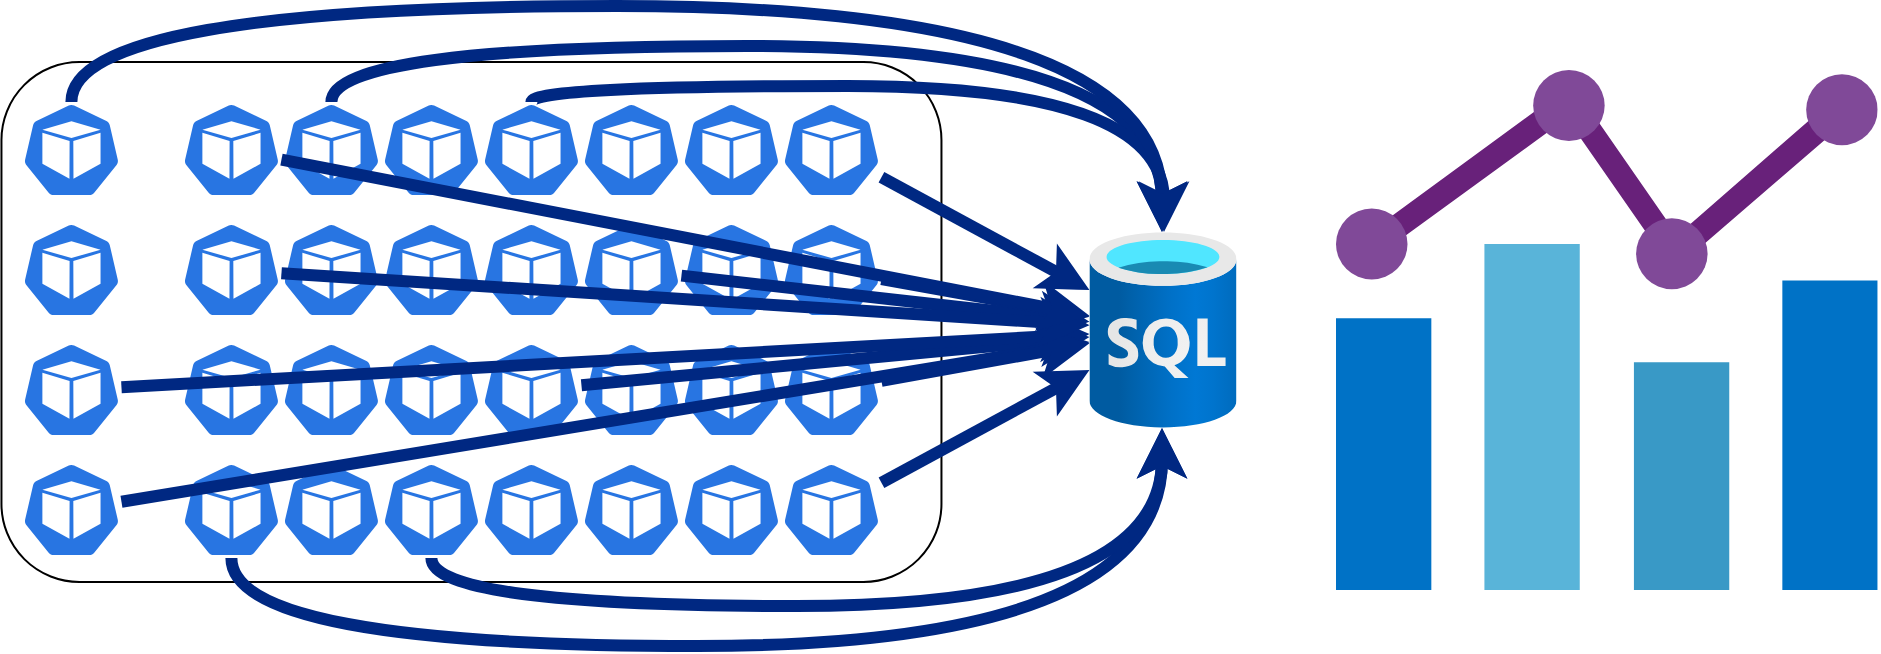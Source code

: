 <mxfile version="13.9.9" type="device" pages="5"><diagram id="EZ9t1lNHleqtuqJsTgEC" name="Страница 1"><mxGraphModel dx="259" dy="846" grid="1" gridSize="10" guides="1" tooltips="1" connect="1" arrows="1" fold="1" page="1" pageScale="1" pageWidth="827" pageHeight="1169" math="0" shadow="0"><root><mxCell id="0"/><mxCell id="1" parent="0"/><mxCell id="jMCCQdt0Q2BuzM8qKRaN-1" value="" style="rounded=1;whiteSpace=wrap;html=1;fillColor=none;" parent="1" vertex="1"><mxGeometry x="972.73" y="558" width="470" height="260" as="geometry"/></mxCell><mxCell id="jMCCQdt0Q2BuzM8qKRaN-2" value="" style="html=1;dashed=0;whitespace=wrap;fillColor=#2875E2;strokeColor=#ffffff;points=[[0.005,0.63,0],[0.1,0.2,0],[0.9,0.2,0],[0.5,0,0],[0.995,0.63,0],[0.72,0.99,0],[0.5,1,0],[0.28,0.99,0]];shape=mxgraph.kubernetes.icon;prIcon=pod" parent="1" vertex="1"><mxGeometry x="1062.73" y="578" width="50" height="48" as="geometry"/></mxCell><mxCell id="jMCCQdt0Q2BuzM8qKRaN-3" value="" style="html=1;dashed=0;whitespace=wrap;fillColor=#2875E2;strokeColor=#ffffff;points=[[0.005,0.63,0],[0.1,0.2,0],[0.9,0.2,0],[0.5,0,0],[0.995,0.63,0],[0.72,0.99,0],[0.5,1,0],[0.28,0.99,0]];shape=mxgraph.kubernetes.icon;prIcon=pod" parent="1" vertex="1"><mxGeometry x="1062.73" y="638" width="50" height="48" as="geometry"/></mxCell><mxCell id="jMCCQdt0Q2BuzM8qKRaN-4" value="" style="html=1;dashed=0;whitespace=wrap;fillColor=#2875E2;strokeColor=#ffffff;points=[[0.005,0.63,0],[0.1,0.2,0],[0.9,0.2,0],[0.5,0,0],[0.995,0.63,0],[0.72,0.99,0],[0.5,1,0],[0.28,0.99,0]];shape=mxgraph.kubernetes.icon;prIcon=pod" parent="1" vertex="1"><mxGeometry x="1062.73" y="758" width="50" height="48" as="geometry"/></mxCell><mxCell id="jMCCQdt0Q2BuzM8qKRaN-5" value="" style="html=1;dashed=0;whitespace=wrap;fillColor=#2875E2;strokeColor=#ffffff;points=[[0.005,0.63,0],[0.1,0.2,0],[0.9,0.2,0],[0.5,0,0],[0.995,0.63,0],[0.72,0.99,0],[0.5,1,0],[0.28,0.99,0]];shape=mxgraph.kubernetes.icon;prIcon=pod" parent="1" vertex="1"><mxGeometry x="1112.73" y="758" width="50" height="48" as="geometry"/></mxCell><mxCell id="jMCCQdt0Q2BuzM8qKRaN-6" value="" style="html=1;dashed=0;whitespace=wrap;fillColor=#2875E2;strokeColor=#ffffff;points=[[0.005,0.63,0],[0.1,0.2,0],[0.9,0.2,0],[0.5,0,0],[0.995,0.63,0],[0.72,0.99,0],[0.5,1,0],[0.28,0.99,0]];shape=mxgraph.kubernetes.icon;prIcon=pod" parent="1" vertex="1"><mxGeometry x="1112.73" y="638" width="50" height="48" as="geometry"/></mxCell><mxCell id="jMCCQdt0Q2BuzM8qKRaN-7" value="" style="html=1;dashed=0;whitespace=wrap;fillColor=#2875E2;strokeColor=#ffffff;points=[[0.005,0.63,0],[0.1,0.2,0],[0.9,0.2,0],[0.5,0,0],[0.995,0.63,0],[0.72,0.99,0],[0.5,1,0],[0.28,0.99,0]];shape=mxgraph.kubernetes.icon;prIcon=pod" parent="1" vertex="1"><mxGeometry x="1112.73" y="578" width="50" height="48" as="geometry"/></mxCell><mxCell id="jMCCQdt0Q2BuzM8qKRaN-8" value="" style="html=1;dashed=0;whitespace=wrap;fillColor=#2875E2;strokeColor=#ffffff;points=[[0.005,0.63,0],[0.1,0.2,0],[0.9,0.2,0],[0.5,0,0],[0.995,0.63,0],[0.72,0.99,0],[0.5,1,0],[0.28,0.99,0]];shape=mxgraph.kubernetes.icon;prIcon=pod" parent="1" vertex="1"><mxGeometry x="1162.73" y="758" width="50" height="48" as="geometry"/></mxCell><mxCell id="jMCCQdt0Q2BuzM8qKRaN-9" value="" style="html=1;dashed=0;whitespace=wrap;fillColor=#2875E2;strokeColor=#ffffff;points=[[0.005,0.63,0],[0.1,0.2,0],[0.9,0.2,0],[0.5,0,0],[0.995,0.63,0],[0.72,0.99,0],[0.5,1,0],[0.28,0.99,0]];shape=mxgraph.kubernetes.icon;prIcon=pod" parent="1" vertex="1"><mxGeometry x="1162.73" y="638" width="50" height="48" as="geometry"/></mxCell><mxCell id="jMCCQdt0Q2BuzM8qKRaN-10" value="" style="html=1;dashed=0;whitespace=wrap;fillColor=#2875E2;strokeColor=#ffffff;points=[[0.005,0.63,0],[0.1,0.2,0],[0.9,0.2,0],[0.5,0,0],[0.995,0.63,0],[0.72,0.99,0],[0.5,1,0],[0.28,0.99,0]];shape=mxgraph.kubernetes.icon;prIcon=pod" parent="1" vertex="1"><mxGeometry x="1162.73" y="578" width="50" height="48" as="geometry"/></mxCell><mxCell id="jMCCQdt0Q2BuzM8qKRaN-11" value="" style="html=1;dashed=0;whitespace=wrap;fillColor=#2875E2;strokeColor=#ffffff;points=[[0.005,0.63,0],[0.1,0.2,0],[0.9,0.2,0],[0.5,0,0],[0.995,0.63,0],[0.72,0.99,0],[0.5,1,0],[0.28,0.99,0]];shape=mxgraph.kubernetes.icon;prIcon=pod" parent="1" vertex="1"><mxGeometry x="1212.73" y="758" width="50" height="48" as="geometry"/></mxCell><mxCell id="jMCCQdt0Q2BuzM8qKRaN-12" value="" style="html=1;dashed=0;whitespace=wrap;fillColor=#2875E2;strokeColor=#ffffff;points=[[0.005,0.63,0],[0.1,0.2,0],[0.9,0.2,0],[0.5,0,0],[0.995,0.63,0],[0.72,0.99,0],[0.5,1,0],[0.28,0.99,0]];shape=mxgraph.kubernetes.icon;prIcon=pod" parent="1" vertex="1"><mxGeometry x="1212.73" y="638" width="50" height="48" as="geometry"/></mxCell><mxCell id="jMCCQdt0Q2BuzM8qKRaN-13" value="" style="html=1;dashed=0;whitespace=wrap;fillColor=#2875E2;strokeColor=#ffffff;points=[[0.005,0.63,0],[0.1,0.2,0],[0.9,0.2,0],[0.5,0,0],[0.995,0.63,0],[0.72,0.99,0],[0.5,1,0],[0.28,0.99,0]];shape=mxgraph.kubernetes.icon;prIcon=pod" parent="1" vertex="1"><mxGeometry x="1212.73" y="578" width="50" height="48" as="geometry"/></mxCell><mxCell id="jMCCQdt0Q2BuzM8qKRaN-14" value="" style="html=1;dashed=0;whitespace=wrap;fillColor=#2875E2;strokeColor=#ffffff;points=[[0.005,0.63,0],[0.1,0.2,0],[0.9,0.2,0],[0.5,0,0],[0.995,0.63,0],[0.72,0.99,0],[0.5,1,0],[0.28,0.99,0]];shape=mxgraph.kubernetes.icon;prIcon=pod" parent="1" vertex="1"><mxGeometry x="1262.73" y="578" width="50" height="48" as="geometry"/></mxCell><mxCell id="jMCCQdt0Q2BuzM8qKRaN-15" value="" style="html=1;dashed=0;whitespace=wrap;fillColor=#2875E2;strokeColor=#ffffff;points=[[0.005,0.63,0],[0.1,0.2,0],[0.9,0.2,0],[0.5,0,0],[0.995,0.63,0],[0.72,0.99,0],[0.5,1,0],[0.28,0.99,0]];shape=mxgraph.kubernetes.icon;prIcon=pod" parent="1" vertex="1"><mxGeometry x="1262.73" y="638" width="50" height="48" as="geometry"/></mxCell><mxCell id="jMCCQdt0Q2BuzM8qKRaN-16" value="" style="html=1;dashed=0;whitespace=wrap;fillColor=#2875E2;strokeColor=#ffffff;points=[[0.005,0.63,0],[0.1,0.2,0],[0.9,0.2,0],[0.5,0,0],[0.995,0.63,0],[0.72,0.99,0],[0.5,1,0],[0.28,0.99,0]];shape=mxgraph.kubernetes.icon;prIcon=pod" parent="1" vertex="1"><mxGeometry x="1262.73" y="698" width="50" height="48" as="geometry"/></mxCell><mxCell id="jMCCQdt0Q2BuzM8qKRaN-17" value="" style="html=1;dashed=0;whitespace=wrap;fillColor=#2875E2;strokeColor=#ffffff;points=[[0.005,0.63,0],[0.1,0.2,0],[0.9,0.2,0],[0.5,0,0],[0.995,0.63,0],[0.72,0.99,0],[0.5,1,0],[0.28,0.99,0]];shape=mxgraph.kubernetes.icon;prIcon=pod" parent="1" vertex="1"><mxGeometry x="1262.73" y="758" width="50" height="48" as="geometry"/></mxCell><mxCell id="jMCCQdt0Q2BuzM8qKRaN-18" value="" style="html=1;dashed=0;whitespace=wrap;fillColor=#2875E2;strokeColor=#ffffff;points=[[0.005,0.63,0],[0.1,0.2,0],[0.9,0.2,0],[0.5,0,0],[0.995,0.63,0],[0.72,0.99,0],[0.5,1,0],[0.28,0.99,0]];shape=mxgraph.kubernetes.icon;prIcon=pod" parent="1" vertex="1"><mxGeometry x="1312.73" y="578" width="50" height="48" as="geometry"/></mxCell><mxCell id="jMCCQdt0Q2BuzM8qKRaN-19" value="" style="html=1;dashed=0;whitespace=wrap;fillColor=#2875E2;strokeColor=#ffffff;points=[[0.005,0.63,0],[0.1,0.2,0],[0.9,0.2,0],[0.5,0,0],[0.995,0.63,0],[0.72,0.99,0],[0.5,1,0],[0.28,0.99,0]];shape=mxgraph.kubernetes.icon;prIcon=pod" parent="1" vertex="1"><mxGeometry x="1312.73" y="638" width="50" height="48" as="geometry"/></mxCell><mxCell id="jMCCQdt0Q2BuzM8qKRaN-20" value="" style="html=1;dashed=0;whitespace=wrap;fillColor=#2875E2;strokeColor=#ffffff;points=[[0.005,0.63,0],[0.1,0.2,0],[0.9,0.2,0],[0.5,0,0],[0.995,0.63,0],[0.72,0.99,0],[0.5,1,0],[0.28,0.99,0]];shape=mxgraph.kubernetes.icon;prIcon=pod" parent="1" vertex="1"><mxGeometry x="1312.73" y="698" width="50" height="48" as="geometry"/></mxCell><mxCell id="jMCCQdt0Q2BuzM8qKRaN-21" value="" style="html=1;dashed=0;whitespace=wrap;fillColor=#2875E2;strokeColor=#ffffff;points=[[0.005,0.63,0],[0.1,0.2,0],[0.9,0.2,0],[0.5,0,0],[0.995,0.63,0],[0.72,0.99,0],[0.5,1,0],[0.28,0.99,0]];shape=mxgraph.kubernetes.icon;prIcon=pod" parent="1" vertex="1"><mxGeometry x="1312.73" y="758" width="50" height="48" as="geometry"/></mxCell><mxCell id="jMCCQdt0Q2BuzM8qKRaN-22" value="" style="html=1;dashed=0;whitespace=wrap;fillColor=#2875E2;strokeColor=#ffffff;points=[[0.005,0.63,0],[0.1,0.2,0],[0.9,0.2,0],[0.5,0,0],[0.995,0.63,0],[0.72,0.99,0],[0.5,1,0],[0.28,0.99,0]];shape=mxgraph.kubernetes.icon;prIcon=pod" parent="1" vertex="1"><mxGeometry x="1362.73" y="578" width="50" height="48" as="geometry"/></mxCell><mxCell id="jMCCQdt0Q2BuzM8qKRaN-23" value="" style="html=1;dashed=0;whitespace=wrap;fillColor=#2875E2;strokeColor=#ffffff;points=[[0.005,0.63,0],[0.1,0.2,0],[0.9,0.2,0],[0.5,0,0],[0.995,0.63,0],[0.72,0.99,0],[0.5,1,0],[0.28,0.99,0]];shape=mxgraph.kubernetes.icon;prIcon=pod" parent="1" vertex="1"><mxGeometry x="1362.73" y="638" width="50" height="48" as="geometry"/></mxCell><mxCell id="jMCCQdt0Q2BuzM8qKRaN-24" value="" style="html=1;dashed=0;whitespace=wrap;fillColor=#2875E2;strokeColor=#ffffff;points=[[0.005,0.63,0],[0.1,0.2,0],[0.9,0.2,0],[0.5,0,0],[0.995,0.63,0],[0.72,0.99,0],[0.5,1,0],[0.28,0.99,0]];shape=mxgraph.kubernetes.icon;prIcon=pod" parent="1" vertex="1"><mxGeometry x="1362.73" y="698" width="50" height="48" as="geometry"/></mxCell><mxCell id="jMCCQdt0Q2BuzM8qKRaN-25" value="" style="html=1;dashed=0;whitespace=wrap;fillColor=#2875E2;strokeColor=#ffffff;points=[[0.005,0.63,0],[0.1,0.2,0],[0.9,0.2,0],[0.5,0,0],[0.995,0.63,0],[0.72,0.99,0],[0.5,1,0],[0.28,0.99,0]];shape=mxgraph.kubernetes.icon;prIcon=pod" parent="1" vertex="1"><mxGeometry x="1362.73" y="758" width="50" height="48" as="geometry"/></mxCell><mxCell id="jMCCQdt0Q2BuzM8qKRaN-26" value="" style="html=1;dashed=0;whitespace=wrap;fillColor=#2875E2;strokeColor=#ffffff;points=[[0.005,0.63,0],[0.1,0.2,0],[0.9,0.2,0],[0.5,0,0],[0.995,0.63,0],[0.72,0.99,0],[0.5,1,0],[0.28,0.99,0]];shape=mxgraph.kubernetes.icon;prIcon=pod" parent="1" vertex="1"><mxGeometry x="1062.73" y="698" width="50" height="48" as="geometry"/></mxCell><mxCell id="jMCCQdt0Q2BuzM8qKRaN-27" style="edgeStyle=orthogonalEdgeStyle;rounded=0;orthogonalLoop=1;jettySize=auto;html=1;curved=1;strokeColor=#002882;strokeWidth=6;" parent="1" source="jMCCQdt0Q2BuzM8qKRaN-4" target="jMCCQdt0Q2BuzM8qKRaN-38" edge="1"><mxGeometry relative="1" as="geometry"><Array as="points"><mxPoint x="1088" y="850"/><mxPoint x="1553" y="850"/></Array></mxGeometry></mxCell><mxCell id="jMCCQdt0Q2BuzM8qKRaN-28" value="" style="html=1;dashed=0;whitespace=wrap;fillColor=#2875E2;strokeColor=#ffffff;points=[[0.005,0.63,0],[0.1,0.2,0],[0.9,0.2,0],[0.5,0,0],[0.995,0.63,0],[0.72,0.99,0],[0.5,1,0],[0.28,0.99,0]];shape=mxgraph.kubernetes.icon;prIcon=pod" parent="1" vertex="1"><mxGeometry x="1112.73" y="698" width="50" height="48" as="geometry"/></mxCell><mxCell id="jMCCQdt0Q2BuzM8qKRaN-29" style="edgeStyle=orthogonalEdgeStyle;rounded=0;orthogonalLoop=1;jettySize=auto;html=1;curved=1;strokeColor=#002882;strokeWidth=6;" parent="1" source="jMCCQdt0Q2BuzM8qKRaN-7" target="jMCCQdt0Q2BuzM8qKRaN-38" edge="1"><mxGeometry relative="1" as="geometry"><Array as="points"><mxPoint x="1138" y="550"/><mxPoint x="1553" y="550"/></Array></mxGeometry></mxCell><mxCell id="jMCCQdt0Q2BuzM8qKRaN-30" style="edgeStyle=orthogonalEdgeStyle;rounded=0;orthogonalLoop=1;jettySize=auto;html=1;curved=1;strokeColor=#002882;strokeWidth=6;" parent="1" source="jMCCQdt0Q2BuzM8qKRaN-8" target="jMCCQdt0Q2BuzM8qKRaN-38" edge="1"><mxGeometry relative="1" as="geometry"><Array as="points"><mxPoint x="1188" y="830"/><mxPoint x="1553" y="830"/></Array></mxGeometry></mxCell><mxCell id="jMCCQdt0Q2BuzM8qKRaN-31" value="" style="html=1;dashed=0;whitespace=wrap;fillColor=#2875E2;strokeColor=#ffffff;points=[[0.005,0.63,0],[0.1,0.2,0],[0.9,0.2,0],[0.5,0,0],[0.995,0.63,0],[0.72,0.99,0],[0.5,1,0],[0.28,0.99,0]];shape=mxgraph.kubernetes.icon;prIcon=pod" parent="1" vertex="1"><mxGeometry x="1162.73" y="698" width="50" height="48" as="geometry"/></mxCell><mxCell id="jMCCQdt0Q2BuzM8qKRaN-32" style="rounded=0;orthogonalLoop=1;jettySize=auto;html=1;strokeColor=#002882;strokeWidth=6;" parent="1" source="jMCCQdt0Q2BuzM8qKRaN-33" target="jMCCQdt0Q2BuzM8qKRaN-38" edge="1"><mxGeometry relative="1" as="geometry"/></mxCell><mxCell id="jMCCQdt0Q2BuzM8qKRaN-33" value="" style="html=1;dashed=0;whitespace=wrap;fillColor=#2875E2;strokeColor=#ffffff;points=[[0.005,0.63,0],[0.1,0.2,0],[0.9,0.2,0],[0.5,0,0],[0.995,0.63,0],[0.72,0.99,0],[0.5,1,0],[0.28,0.99,0]];shape=mxgraph.kubernetes.icon;prIcon=pod" parent="1" vertex="1"><mxGeometry x="1212.73" y="698" width="50" height="48" as="geometry"/></mxCell><mxCell id="jMCCQdt0Q2BuzM8qKRaN-34" style="edgeStyle=orthogonalEdgeStyle;rounded=0;orthogonalLoop=1;jettySize=auto;html=1;curved=1;strokeColor=#002882;strokeWidth=6;" parent="1" source="jMCCQdt0Q2BuzM8qKRaN-13" target="jMCCQdt0Q2BuzM8qKRaN-38" edge="1"><mxGeometry relative="1" as="geometry"><Array as="points"><mxPoint x="1238" y="570"/><mxPoint x="1554" y="570"/></Array></mxGeometry></mxCell><mxCell id="jMCCQdt0Q2BuzM8qKRaN-35" style="rounded=0;orthogonalLoop=1;jettySize=auto;html=1;strokeColor=#002882;strokeWidth=6;" parent="1" source="jMCCQdt0Q2BuzM8qKRaN-15" target="jMCCQdt0Q2BuzM8qKRaN-38" edge="1"><mxGeometry relative="1" as="geometry"/></mxCell><mxCell id="jMCCQdt0Q2BuzM8qKRaN-36" style="rounded=0;orthogonalLoop=1;jettySize=auto;html=1;strokeColor=#002882;strokeWidth=6;" parent="1" source="jMCCQdt0Q2BuzM8qKRaN-22" target="jMCCQdt0Q2BuzM8qKRaN-38" edge="1"><mxGeometry relative="1" as="geometry"/></mxCell><mxCell id="jMCCQdt0Q2BuzM8qKRaN-37" style="rounded=0;orthogonalLoop=1;jettySize=auto;html=1;strokeColor=#002882;strokeWidth=6;" parent="1" source="jMCCQdt0Q2BuzM8qKRaN-25" target="jMCCQdt0Q2BuzM8qKRaN-38" edge="1"><mxGeometry relative="1" as="geometry"/></mxCell><mxCell id="jMCCQdt0Q2BuzM8qKRaN-38" value="" style="aspect=fixed;html=1;points=[];align=center;image;fontSize=12;image=img/lib/azure2/databases/SQL_Database.svg;fillColor=#00AAFF;gradientColor=#00AAFF;" parent="1" vertex="1"><mxGeometry x="1516.73" y="643" width="73.5" height="98" as="geometry"/></mxCell><mxCell id="jMCCQdt0Q2BuzM8qKRaN-39" style="edgeStyle=orthogonalEdgeStyle;rounded=0;orthogonalLoop=1;jettySize=auto;html=1;curved=1;strokeColor=#002882;strokeWidth=6;" parent="1" source="jMCCQdt0Q2BuzM8qKRaN-40" target="jMCCQdt0Q2BuzM8qKRaN-38" edge="1"><mxGeometry relative="1" as="geometry"><Array as="points"><mxPoint x="1008" y="530"/><mxPoint x="1553" y="530"/></Array></mxGeometry></mxCell><mxCell id="jMCCQdt0Q2BuzM8qKRaN-40" value="" style="html=1;dashed=0;whitespace=wrap;fillColor=#2875E2;strokeColor=#ffffff;points=[[0.005,0.63,0],[0.1,0.2,0],[0.9,0.2,0],[0.5,0,0],[0.995,0.63,0],[0.72,0.99,0],[0.5,1,0],[0.28,0.99,0]];shape=mxgraph.kubernetes.icon;prIcon=pod" parent="1" vertex="1"><mxGeometry x="982.73" y="578" width="50" height="48" as="geometry"/></mxCell><mxCell id="jMCCQdt0Q2BuzM8qKRaN-41" value="" style="html=1;dashed=0;whitespace=wrap;fillColor=#2875E2;strokeColor=#ffffff;points=[[0.005,0.63,0],[0.1,0.2,0],[0.9,0.2,0],[0.5,0,0],[0.995,0.63,0],[0.72,0.99,0],[0.5,1,0],[0.28,0.99,0]];shape=mxgraph.kubernetes.icon;prIcon=pod" parent="1" vertex="1"><mxGeometry x="982.73" y="638" width="50" height="48" as="geometry"/></mxCell><mxCell id="jMCCQdt0Q2BuzM8qKRaN-42" style="rounded=0;orthogonalLoop=1;jettySize=auto;html=1;strokeColor=#002882;strokeWidth=6;" parent="1" source="jMCCQdt0Q2BuzM8qKRaN-43" target="jMCCQdt0Q2BuzM8qKRaN-38" edge="1"><mxGeometry relative="1" as="geometry"/></mxCell><mxCell id="jMCCQdt0Q2BuzM8qKRaN-43" value="" style="html=1;dashed=0;whitespace=wrap;fillColor=#2875E2;strokeColor=#ffffff;points=[[0.005,0.63,0],[0.1,0.2,0],[0.9,0.2,0],[0.5,0,0],[0.995,0.63,0],[0.72,0.99,0],[0.5,1,0],[0.28,0.99,0]];shape=mxgraph.kubernetes.icon;prIcon=pod" parent="1" vertex="1"><mxGeometry x="982.73" y="698" width="50" height="48" as="geometry"/></mxCell><mxCell id="jMCCQdt0Q2BuzM8qKRaN-44" style="edgeStyle=none;rounded=0;orthogonalLoop=1;jettySize=auto;html=1;strokeColor=#002882;strokeWidth=6;" parent="1" source="jMCCQdt0Q2BuzM8qKRaN-45" target="jMCCQdt0Q2BuzM8qKRaN-38" edge="1"><mxGeometry relative="1" as="geometry"/></mxCell><mxCell id="jMCCQdt0Q2BuzM8qKRaN-45" value="" style="html=1;dashed=0;whitespace=wrap;fillColor=#2875E2;strokeColor=#ffffff;points=[[0.005,0.63,0],[0.1,0.2,0],[0.9,0.2,0],[0.5,0,0],[0.995,0.63,0],[0.72,0.99,0],[0.5,1,0],[0.28,0.99,0]];shape=mxgraph.kubernetes.icon;prIcon=pod" parent="1" vertex="1"><mxGeometry x="982.73" y="758" width="50" height="48" as="geometry"/></mxCell><mxCell id="jMCCQdt0Q2BuzM8qKRaN-46" style="rounded=0;orthogonalLoop=1;jettySize=auto;html=1;strokeColor=#002882;strokeWidth=6;" parent="1" source="jMCCQdt0Q2BuzM8qKRaN-23" target="jMCCQdt0Q2BuzM8qKRaN-38" edge="1"><mxGeometry relative="1" as="geometry"/></mxCell><mxCell id="jMCCQdt0Q2BuzM8qKRaN-47" style="rounded=0;orthogonalLoop=1;jettySize=auto;html=1;strokeColor=#002882;strokeWidth=6;" parent="1" source="jMCCQdt0Q2BuzM8qKRaN-24" target="jMCCQdt0Q2BuzM8qKRaN-38" edge="1"><mxGeometry relative="1" as="geometry"/></mxCell><mxCell id="jMCCQdt0Q2BuzM8qKRaN-48" style="rounded=0;orthogonalLoop=1;jettySize=auto;html=1;strokeColor=#002882;strokeWidth=6;" parent="1" source="jMCCQdt0Q2BuzM8qKRaN-3" target="jMCCQdt0Q2BuzM8qKRaN-38" edge="1"><mxGeometry relative="1" as="geometry"/></mxCell><mxCell id="jMCCQdt0Q2BuzM8qKRaN-49" style="edgeStyle=none;rounded=0;orthogonalLoop=1;jettySize=auto;html=1;strokeColor=#002882;strokeWidth=6;" parent="1" source="jMCCQdt0Q2BuzM8qKRaN-2" target="jMCCQdt0Q2BuzM8qKRaN-38" edge="1"><mxGeometry relative="1" as="geometry"/></mxCell><mxCell id="jMCCQdt0Q2BuzM8qKRaN-50" value="" style="aspect=fixed;html=1;points=[];align=center;image;fontSize=12;image=img/lib/mscae/Chart.svg;shadow=0;dashed=0;fontFamily=Roboto;fontColor=#000000;strokeColor=#ffffff;fillColor=#2875E2;" parent="1" vertex="1"><mxGeometry x="1640" y="562" width="270.84" height="260" as="geometry"/></mxCell></root></mxGraphModel></diagram><diagram id="ghmubiXFCw9EXZgSGjL6" name="step"><mxGraphModel dx="905" dy="705" grid="1" gridSize="10" guides="1" tooltips="1" connect="1" arrows="1" fold="1" page="1" pageScale="1" pageWidth="827" pageHeight="1169" math="0" shadow="0"><root><mxCell id="U4lzzKNYazMfeVX66TgH-0"/><mxCell id="U4lzzKNYazMfeVX66TgH-1" parent="U4lzzKNYazMfeVX66TgH-0"/><mxCell id="fg2NdFnYkLqYWpwk8poM-15" value="" style="verticalLabelPosition=bottom;verticalAlign=top;html=1;shape=mxgraph.basic.partConcEllipse;startAngle=0.25;endAngle=0.75;arcWidth=0.25;strokeColor=none;fillColor=#002882;fontFamily=Roboto;fontSource=https%3A%2F%2Ffonts.googleapis.com%2Fcss%3Ffamily%3DRoboto;" parent="U4lzzKNYazMfeVX66TgH-1" vertex="1"><mxGeometry x="160" y="720" width="120" height="120" as="geometry"/></mxCell><mxCell id="fg2NdFnYkLqYWpwk8poM-16" value="" style="verticalLabelPosition=bottom;verticalAlign=top;html=1;shape=mxgraph.basic.partConcEllipse;startAngle=0.75;endAngle=0.25;arcWidth=0.25;strokeColor=none;fillColor=#00AAFF;fontFamily=Roboto;fontSource=https%3A%2F%2Ffonts.googleapis.com%2Fcss%3Ffamily%3DRoboto;" parent="U4lzzKNYazMfeVX66TgH-1" vertex="1"><mxGeometry x="265" y="720" width="120" height="120" as="geometry"/></mxCell><mxCell id="fg2NdFnYkLqYWpwk8poM-17" value="" style="verticalLabelPosition=bottom;verticalAlign=top;html=1;shape=mxgraph.basic.partConcEllipse;startAngle=0.25;endAngle=0.75;arcWidth=0.25;strokeColor=none;fillColor=#002882;fontFamily=Roboto;fontSource=https%3A%2F%2Ffonts.googleapis.com%2Fcss%3Ffamily%3DRoboto;" parent="U4lzzKNYazMfeVX66TgH-1" vertex="1"><mxGeometry x="370" y="720" width="120" height="120" as="geometry"/></mxCell><mxCell id="fg2NdFnYkLqYWpwk8poM-18" value="" style="verticalLabelPosition=bottom;verticalAlign=top;html=1;shape=mxgraph.basic.partConcEllipse;startAngle=0.75;endAngle=0.25;arcWidth=0.25;strokeColor=none;fillColor=#F1A038;fontFamily=Roboto;fontSource=https%3A%2F%2Ffonts.googleapis.com%2Fcss%3Ffamily%3DRoboto;" parent="U4lzzKNYazMfeVX66TgH-1" vertex="1"><mxGeometry x="475" y="720" width="120" height="120" as="geometry"/></mxCell><mxCell id="fg2NdFnYkLqYWpwk8poM-19" value="" style="verticalLabelPosition=bottom;verticalAlign=top;html=1;shape=mxgraph.basic.partConcEllipse;startAngle=0.25;endAngle=0.75;arcWidth=0.25;strokeColor=none;fillColor=#CA181F;fontFamily=Roboto;fontSource=https%3A%2F%2Ffonts.googleapis.com%2Fcss%3Ffamily%3DRoboto;" parent="U4lzzKNYazMfeVX66TgH-1" vertex="1"><mxGeometry x="580" y="720" width="120" height="120" as="geometry"/></mxCell><mxCell id="fg2NdFnYkLqYWpwk8poM-20" value="1" style="shape=ellipse;strokeWidth=6;fontSize=15;html=0;fontStyle=1;strokeColor=#002882;fontColor=#002882;fontFamily=Roboto;fontSource=https%3A%2F%2Ffonts.googleapis.com%2Fcss%3Ffamily%3DRoboto;" parent="U4lzzKNYazMfeVX66TgH-1" vertex="1"><mxGeometry x="195" y="755" width="50" height="50" as="geometry"/></mxCell><mxCell id="fg2NdFnYkLqYWpwk8poM-21" value="2" style="shape=ellipse;strokeWidth=6;fontSize=15;html=0;fontStyle=1;strokeColor=#00AAFF;fontColor=#00AAFF;fontFamily=Roboto;fontSource=https%3A%2F%2Ffonts.googleapis.com%2Fcss%3Ffamily%3DRoboto;" parent="U4lzzKNYazMfeVX66TgH-1" vertex="1"><mxGeometry x="300" y="755" width="50" height="50" as="geometry"/></mxCell><mxCell id="fg2NdFnYkLqYWpwk8poM-22" value="3" style="shape=ellipse;strokeWidth=6;fontSize=15;html=0;fontStyle=1;fontColor=#002882;strokeColor=#002882;fontFamily=Roboto;fontSource=https%3A%2F%2Ffonts.googleapis.com%2Fcss%3Ffamily%3DRoboto;" parent="U4lzzKNYazMfeVX66TgH-1" vertex="1"><mxGeometry x="405" y="755" width="50" height="50" as="geometry"/></mxCell><mxCell id="fg2NdFnYkLqYWpwk8poM-23" value="4" style="shape=ellipse;strokeWidth=6;fontSize=15;html=0;fontStyle=1;strokeColor=#F1A038;fontColor=#F1A038;fontFamily=Roboto;fontSource=https%3A%2F%2Ffonts.googleapis.com%2Fcss%3Ffamily%3DRoboto;" parent="U4lzzKNYazMfeVX66TgH-1" vertex="1"><mxGeometry x="510" y="755" width="50" height="50" as="geometry"/></mxCell><mxCell id="fg2NdFnYkLqYWpwk8poM-24" value="5" style="shape=ellipse;strokeWidth=6;fontSize=15;html=0;fontStyle=1;strokeColor=#CA181F;fontColor=#CA181F;fontFamily=Roboto;fontSource=https%3A%2F%2Ffonts.googleapis.com%2Fcss%3Ffamily%3DRoboto;" parent="U4lzzKNYazMfeVX66TgH-1" vertex="1"><mxGeometry x="615" y="755" width="50" height="50" as="geometry"/></mxCell><mxCell id="fg2NdFnYkLqYWpwk8poM-25" value="&lt;font style=&quot;font-size: 10px&quot;&gt;&lt;font style=&quot;font-size: 12px&quot; color=&quot;#002882&quot;&gt;&lt;b&gt;Сброс &lt;br&gt;статистики&lt;/b&gt;&lt;/font&gt;&lt;br&gt;&lt;font size=&quot;1&quot;&gt;select * from pg_stat_reset()&lt;/font&gt;&lt;/font&gt;" style="rounded=1;strokeColor=none;fillColor=#EEEEEE;align=center;arcSize=12;verticalAlign=top;whiteSpace=wrap;html=1;fontSize=12;fontFamily=Roboto;fontSource=https%3A%2F%2Ffonts.googleapis.com%2Fcss%3Ffamily%3DRoboto;" parent="U4lzzKNYazMfeVX66TgH-1" vertex="1"><mxGeometry x="160" y="850" width="120" height="80" as="geometry"/></mxCell><mxCell id="fg2NdFnYkLqYWpwk8poM-26" value="&lt;font style=&quot;font-size: 10px&quot;&gt;&lt;font style=&quot;font-size: 12px&quot; color=&quot;#00aaff&quot;&gt;&lt;b&gt;Подача &lt;br&gt;нагрузки&lt;/b&gt;&lt;/font&gt;&lt;br&gt;&lt;font size=&quot;1&quot;&gt;Apache.JMeter, Gatling, HP Performance Center&lt;/font&gt;&lt;/font&gt;" style="rounded=1;strokeColor=none;fillColor=#EEEEEE;align=center;arcSize=12;verticalAlign=top;whiteSpace=wrap;html=1;fontSize=12;fontFamily=Roboto;fontSource=https%3A%2F%2Ffonts.googleapis.com%2Fcss%3Ffamily%3DRoboto;" parent="U4lzzKNYazMfeVX66TgH-1" vertex="1"><mxGeometry x="265" y="630" width="120" height="80" as="geometry"/></mxCell><mxCell id="fg2NdFnYkLqYWpwk8poM-27" value="&lt;font&gt;&lt;font style=&quot;font-size: 12px&quot; color=&quot;#002882&quot;&gt;&lt;b&gt;Выгрузка статистики в CSV&lt;/b&gt;&lt;/font&gt;&lt;br&gt;&lt;font size=&quot;1&quot;&gt;select * from pg_stat_statements()&lt;/font&gt;&lt;br&gt;&lt;/font&gt;" style="rounded=1;strokeColor=none;fillColor=#EEEEEE;align=center;arcSize=12;verticalAlign=top;whiteSpace=wrap;html=1;fontSize=12;fontFamily=Roboto;fontSource=https%3A%2F%2Ffonts.googleapis.com%2Fcss%3Ffamily%3DRoboto;" parent="U4lzzKNYazMfeVX66TgH-1" vertex="1"><mxGeometry x="370" y="850" width="120" height="80" as="geometry"/></mxCell><mxCell id="fg2NdFnYkLqYWpwk8poM-28" value="&lt;font&gt;&lt;b&gt;&lt;font color=&quot;#f1a038&quot;&gt;Анализ &lt;br&gt;CSV-файла&lt;/font&gt;&lt;/b&gt;&lt;br&gt;&lt;font size=&quot;1&quot; style=&quot;font-size: 10px&quot;&gt;Просмотр CSV-файла в Excel, сортировка по колонкам Total, Mean, ...&lt;/font&gt;&lt;/font&gt;" style="rounded=1;strokeColor=none;fillColor=#EEEEEE;align=center;arcSize=12;verticalAlign=top;whiteSpace=wrap;html=1;fontSize=12;fontFamily=Roboto;fontSource=https%3A%2F%2Ffonts.googleapis.com%2Fcss%3Ffamily%3DRoboto;" parent="U4lzzKNYazMfeVX66TgH-1" vertex="1"><mxGeometry x="475" y="630" width="120" height="80" as="geometry"/></mxCell><mxCell id="fg2NdFnYkLqYWpwk8poM-29" value="&lt;font style=&quot;font-size: 10px&quot;&gt;&lt;font style=&quot;font-size: 12px&quot; color=&quot;#ca181f&quot;&gt;&lt;b&gt;Сравнение двух CSV-файлов&lt;/b&gt;&lt;/font&gt;&lt;br&gt;&lt;font size=&quot;1&quot;&gt;Сопоставление и сравнение файлов в Excel&lt;/font&gt;&lt;/font&gt;" style="rounded=1;strokeColor=none;fillColor=#EEEEEE;align=center;arcSize=12;verticalAlign=top;whiteSpace=wrap;html=1;fontSize=12;fontFamily=Roboto;fontSource=https%3A%2F%2Ffonts.googleapis.com%2Fcss%3Ffamily%3DRoboto;" parent="U4lzzKNYazMfeVX66TgH-1" vertex="1"><mxGeometry x="580" y="850" width="120" height="80" as="geometry"/></mxCell><mxCell id="fg2NdFnYkLqYWpwk8poM-30" value="" style="verticalLabelPosition=bottom;verticalAlign=top;html=1;shape=mxgraph.basic.partConcEllipse;startAngle=0.25;endAngle=0.75;arcWidth=0.25;strokeColor=none;fillColor=#002882;fontFamily=Roboto;fontSource=https%3A%2F%2Ffonts.googleapis.com%2Fcss%3Ffamily%3DRoboto;" parent="U4lzzKNYazMfeVX66TgH-1" vertex="1"><mxGeometry x="160" y="1070" width="120" height="120" as="geometry"/></mxCell><mxCell id="fg2NdFnYkLqYWpwk8poM-31" value="" style="verticalLabelPosition=bottom;verticalAlign=top;html=1;shape=mxgraph.basic.partConcEllipse;startAngle=0.75;endAngle=0.25;arcWidth=0.25;strokeColor=none;fillColor=#00AAFF;fontFamily=Roboto;fontSource=https%3A%2F%2Ffonts.googleapis.com%2Fcss%3Ffamily%3DRoboto;" parent="U4lzzKNYazMfeVX66TgH-1" vertex="1"><mxGeometry x="265" y="1070" width="120" height="120" as="geometry"/></mxCell><mxCell id="fg2NdFnYkLqYWpwk8poM-32" value="" style="verticalLabelPosition=bottom;verticalAlign=top;html=1;shape=mxgraph.basic.partConcEllipse;startAngle=0.25;endAngle=0.75;arcWidth=0.25;strokeColor=none;fillColor=#002882;fontFamily=Roboto;fontSource=https%3A%2F%2Ffonts.googleapis.com%2Fcss%3Ffamily%3DRoboto;" parent="U4lzzKNYazMfeVX66TgH-1" vertex="1"><mxGeometry x="370" y="1070" width="120" height="120" as="geometry"/></mxCell><mxCell id="fg2NdFnYkLqYWpwk8poM-33" value="" style="verticalLabelPosition=bottom;verticalAlign=top;html=1;shape=mxgraph.basic.partConcEllipse;startAngle=0.75;endAngle=0.25;arcWidth=0.25;strokeColor=none;fillColor=#F1A038;fontFamily=Roboto;fontSource=https%3A%2F%2Ffonts.googleapis.com%2Fcss%3Ffamily%3DRoboto;" parent="U4lzzKNYazMfeVX66TgH-1" vertex="1"><mxGeometry x="475" y="1070" width="120" height="120" as="geometry"/></mxCell><mxCell id="fg2NdFnYkLqYWpwk8poM-34" value="" style="verticalLabelPosition=bottom;verticalAlign=top;html=1;shape=mxgraph.basic.partConcEllipse;startAngle=0.25;endAngle=0.75;arcWidth=0.25;strokeColor=none;fillColor=#CA181F;fontFamily=Roboto;fontSource=https%3A%2F%2Ffonts.googleapis.com%2Fcss%3Ffamily%3DRoboto;" parent="U4lzzKNYazMfeVX66TgH-1" vertex="1"><mxGeometry x="580" y="1070" width="120" height="120" as="geometry"/></mxCell><mxCell id="fg2NdFnYkLqYWpwk8poM-35" value="1" style="shape=ellipse;strokeWidth=6;fontSize=15;html=0;fontStyle=1;strokeColor=#002882;fontColor=#002882;fontFamily=Roboto;fontSource=https%3A%2F%2Ffonts.googleapis.com%2Fcss%3Ffamily%3DRoboto;" parent="U4lzzKNYazMfeVX66TgH-1" vertex="1"><mxGeometry x="195" y="1105" width="50" height="50" as="geometry"/></mxCell><mxCell id="fg2NdFnYkLqYWpwk8poM-36" value="2" style="shape=ellipse;strokeWidth=6;fontSize=15;html=0;fontStyle=1;strokeColor=#00AAFF;fontColor=#00AAFF;fontFamily=Roboto;fontSource=https%3A%2F%2Ffonts.googleapis.com%2Fcss%3Ffamily%3DRoboto;" parent="U4lzzKNYazMfeVX66TgH-1" vertex="1"><mxGeometry x="300" y="1105" width="50" height="50" as="geometry"/></mxCell><mxCell id="fg2NdFnYkLqYWpwk8poM-37" value="3" style="shape=ellipse;strokeWidth=6;fontSize=15;html=0;fontStyle=1;fontColor=#002882;strokeColor=#002882;fontFamily=Roboto;fontSource=https%3A%2F%2Ffonts.googleapis.com%2Fcss%3Ffamily%3DRoboto;" parent="U4lzzKNYazMfeVX66TgH-1" vertex="1"><mxGeometry x="405" y="1105" width="50" height="50" as="geometry"/></mxCell><mxCell id="fg2NdFnYkLqYWpwk8poM-38" value="4" style="shape=ellipse;strokeWidth=6;fontSize=15;html=0;fontStyle=1;strokeColor=#F1A038;fontColor=#F1A038;fontFamily=Roboto;fontSource=https%3A%2F%2Ffonts.googleapis.com%2Fcss%3Ffamily%3DRoboto;" parent="U4lzzKNYazMfeVX66TgH-1" vertex="1"><mxGeometry x="510" y="1105" width="50" height="50" as="geometry"/></mxCell><mxCell id="fg2NdFnYkLqYWpwk8poM-39" value="5" style="shape=ellipse;strokeWidth=6;fontSize=15;html=0;fontStyle=1;strokeColor=#CA181F;fontColor=#CA181F;fontFamily=Roboto;fontSource=https%3A%2F%2Ffonts.googleapis.com%2Fcss%3Ffamily%3DRoboto;" parent="U4lzzKNYazMfeVX66TgH-1" vertex="1"><mxGeometry x="615" y="1105" width="50" height="50" as="geometry"/></mxCell><mxCell id="fg2NdFnYkLqYWpwk8poM-40" value="&lt;font style=&quot;font-size: 12px&quot;&gt;&lt;font color=&quot;#002882&quot; style=&quot;font-size: 12px&quot;&gt;&lt;b&gt;Сброс&amp;nbsp;&lt;br&gt;статистики&lt;/b&gt;&lt;/font&gt;&lt;br&gt;&lt;b&gt;&lt;br&gt;из Jenkins (CI)&lt;/b&gt;&lt;br&gt;&lt;/font&gt;" style="rounded=1;strokeColor=none;fillColor=#EEEEEE;align=center;arcSize=12;verticalAlign=top;whiteSpace=wrap;html=1;fontSize=12;fontFamily=Roboto;fontSource=https%3A%2F%2Ffonts.googleapis.com%2Fcss%3Ffamily%3DRoboto;" parent="U4lzzKNYazMfeVX66TgH-1" vertex="1"><mxGeometry x="160" y="1200" width="120" height="80" as="geometry"/></mxCell><mxCell id="fg2NdFnYkLqYWpwk8poM-41" value="&lt;font style=&quot;font-size: 10px&quot;&gt;&lt;font style=&quot;font-size: 12px&quot; color=&quot;#00aaff&quot;&gt;&lt;b&gt;Подача &lt;br&gt;нагрузки&lt;/b&gt;&lt;/font&gt;&lt;br&gt;&lt;b style=&quot;font-size: 12px&quot;&gt;&lt;br&gt;из Jenkins (CI)&lt;/b&gt;&lt;br&gt;&lt;/font&gt;" style="rounded=1;strokeColor=none;fillColor=#EEEEEE;align=center;arcSize=12;verticalAlign=top;whiteSpace=wrap;html=1;fontSize=12;fontFamily=Roboto;fontSource=https%3A%2F%2Ffonts.googleapis.com%2Fcss%3Ffamily%3DRoboto;" parent="U4lzzKNYazMfeVX66TgH-1" vertex="1"><mxGeometry x="265" y="980" width="120" height="80" as="geometry"/></mxCell><mxCell id="fg2NdFnYkLqYWpwk8poM-42" value="&lt;font&gt;&lt;font style=&quot;font-size: 12px&quot; color=&quot;#002882&quot;&gt;&lt;b&gt;Выгрузка статистики в CSV&lt;/b&gt;&lt;/font&gt;&lt;br&gt;&lt;b&gt;&lt;br&gt;из Jenkins (CI)&lt;/b&gt;&lt;br&gt;&lt;/font&gt;" style="rounded=1;strokeColor=none;fillColor=#EEEEEE;align=center;arcSize=12;verticalAlign=top;whiteSpace=wrap;html=1;fontSize=12;fontFamily=Roboto;fontSource=https%3A%2F%2Ffonts.googleapis.com%2Fcss%3Ffamily%3DRoboto;" parent="U4lzzKNYazMfeVX66TgH-1" vertex="1"><mxGeometry x="370" y="1200" width="120" height="80" as="geometry"/></mxCell><mxCell id="fg2NdFnYkLqYWpwk8poM-43" value="&lt;font&gt;&lt;b&gt;&lt;font color=&quot;#f1a038&quot;&gt;Анализ &lt;br&gt;CSV-файла&lt;/font&gt;&lt;/b&gt;&lt;br&gt;&lt;font style=&quot;font-size: 12px&quot;&gt;&lt;b&gt;вручную, &lt;br&gt;в &lt;br&gt;Microsoft Excel&lt;/b&gt;&lt;/font&gt;&lt;/font&gt;" style="rounded=1;fillColor=#EEEEEE;align=center;arcSize=12;verticalAlign=top;whiteSpace=wrap;html=1;fontSize=12;fontFamily=Roboto;fontSource=https%3A%2F%2Ffonts.googleapis.com%2Fcss%3Ffamily%3DRoboto;strokeColor=#F1A038;strokeWidth=3;" parent="U4lzzKNYazMfeVX66TgH-1" vertex="1"><mxGeometry x="475" y="980" width="120" height="80" as="geometry"/></mxCell><mxCell id="fg2NdFnYkLqYWpwk8poM-44" value="&lt;font&gt;&lt;font style=&quot;font-size: 12px&quot; color=&quot;#ca181f&quot;&gt;&lt;b&gt;Сравнение двух CSV-файлов&lt;/b&gt;&lt;/font&gt;&lt;br&gt;&lt;b&gt;вручную, &lt;br&gt;в&amp;nbsp;&lt;br&gt;Microsoft Excel&lt;/b&gt;&lt;br&gt;&lt;/font&gt;" style="rounded=1;fillColor=#EEEEEE;align=center;arcSize=12;verticalAlign=top;whiteSpace=wrap;html=1;fontSize=12;fontFamily=Roboto;fontSource=https%3A%2F%2Ffonts.googleapis.com%2Fcss%3Ffamily%3DRoboto;strokeColor=#CA181F;strokeWidth=3;" parent="U4lzzKNYazMfeVX66TgH-1" vertex="1"><mxGeometry x="580" y="1200" width="120" height="80" as="geometry"/></mxCell><mxCell id="fg2NdFnYkLqYWpwk8poM-46" value="" style="rounded=1;strokeColor=none;align=center;arcSize=12;verticalAlign=top;whiteSpace=wrap;html=1;fontSize=12;fontFamily=Roboto;fontSource=https%3A%2F%2Ffonts.googleapis.com%2Fcss%3Ffamily%3DRoboto;fillColor=none;" parent="U4lzzKNYazMfeVX66TgH-1" vertex="1"><mxGeometry x="170" y="630" width="90" height="80" as="geometry"/></mxCell><mxCell id="fg2NdFnYkLqYWpwk8poM-47" value="" style="rounded=1;strokeColor=none;align=center;arcSize=12;verticalAlign=top;whiteSpace=wrap;html=1;fontSize=12;fontFamily=Roboto;fontSource=https%3A%2F%2Ffonts.googleapis.com%2Fcss%3Ffamily%3DRoboto;fillColor=none;" parent="U4lzzKNYazMfeVX66TgH-1" vertex="1"><mxGeometry x="290" y="850" width="60" height="80" as="geometry"/></mxCell><mxCell id="6mjNyKUSg4g_wylAVtwY-0" value="" style="verticalLabelPosition=bottom;verticalAlign=top;html=1;shape=mxgraph.basic.partConcEllipse;startAngle=0.25;endAngle=0.75;arcWidth=0.25;strokeColor=none;fillColor=#002882;fontFamily=Roboto;fontSource=https%3A%2F%2Ffonts.googleapis.com%2Fcss%3Ffamily%3DRoboto;" vertex="1" parent="U4lzzKNYazMfeVX66TgH-1"><mxGeometry x="170" y="1420" width="120" height="120" as="geometry"/></mxCell><mxCell id="6mjNyKUSg4g_wylAVtwY-1" value="" style="verticalLabelPosition=bottom;verticalAlign=top;html=1;shape=mxgraph.basic.partConcEllipse;startAngle=0.75;endAngle=0.25;arcWidth=0.25;strokeColor=none;fillColor=#00AAFF;fontFamily=Roboto;fontSource=https%3A%2F%2Ffonts.googleapis.com%2Fcss%3Ffamily%3DRoboto;" vertex="1" parent="U4lzzKNYazMfeVX66TgH-1"><mxGeometry x="275" y="1420" width="120" height="120" as="geometry"/></mxCell><mxCell id="6mjNyKUSg4g_wylAVtwY-2" value="" style="verticalLabelPosition=bottom;verticalAlign=top;html=1;shape=mxgraph.basic.partConcEllipse;startAngle=0.25;endAngle=0.75;arcWidth=0.25;strokeColor=none;fillColor=#002882;fontFamily=Roboto;fontSource=https%3A%2F%2Ffonts.googleapis.com%2Fcss%3Ffamily%3DRoboto;" vertex="1" parent="U4lzzKNYazMfeVX66TgH-1"><mxGeometry x="380" y="1420" width="120" height="120" as="geometry"/></mxCell><mxCell id="6mjNyKUSg4g_wylAVtwY-3" value="" style="verticalLabelPosition=bottom;verticalAlign=top;html=1;shape=mxgraph.basic.partConcEllipse;startAngle=0.75;endAngle=0.25;arcWidth=0.25;strokeColor=none;fillColor=#F1A038;fontFamily=Roboto;fontSource=https%3A%2F%2Ffonts.googleapis.com%2Fcss%3Ffamily%3DRoboto;" vertex="1" parent="U4lzzKNYazMfeVX66TgH-1"><mxGeometry x="485" y="1420" width="120" height="120" as="geometry"/></mxCell><mxCell id="6mjNyKUSg4g_wylAVtwY-4" value="" style="verticalLabelPosition=bottom;verticalAlign=top;html=1;shape=mxgraph.basic.partConcEllipse;startAngle=0.25;endAngle=0.75;arcWidth=0.25;strokeColor=none;fillColor=#CA181F;fontFamily=Roboto;fontSource=https%3A%2F%2Ffonts.googleapis.com%2Fcss%3Ffamily%3DRoboto;" vertex="1" parent="U4lzzKNYazMfeVX66TgH-1"><mxGeometry x="590" y="1420" width="120" height="120" as="geometry"/></mxCell><mxCell id="6mjNyKUSg4g_wylAVtwY-5" value="1" style="shape=ellipse;strokeWidth=6;fontSize=15;html=0;fontStyle=1;strokeColor=#002882;fontColor=#002882;fontFamily=Roboto;fontSource=https%3A%2F%2Ffonts.googleapis.com%2Fcss%3Ffamily%3DRoboto;" vertex="1" parent="U4lzzKNYazMfeVX66TgH-1"><mxGeometry x="205" y="1455" width="50" height="50" as="geometry"/></mxCell><mxCell id="6mjNyKUSg4g_wylAVtwY-6" value="2" style="shape=ellipse;strokeWidth=6;fontSize=15;html=0;fontStyle=1;strokeColor=#00AAFF;fontColor=#00AAFF;fontFamily=Roboto;fontSource=https%3A%2F%2Ffonts.googleapis.com%2Fcss%3Ffamily%3DRoboto;" vertex="1" parent="U4lzzKNYazMfeVX66TgH-1"><mxGeometry x="310" y="1455" width="50" height="50" as="geometry"/></mxCell><mxCell id="6mjNyKUSg4g_wylAVtwY-7" value="3" style="shape=ellipse;strokeWidth=6;fontSize=15;html=0;fontStyle=1;fontColor=#002882;strokeColor=#002882;fontFamily=Roboto;fontSource=https%3A%2F%2Ffonts.googleapis.com%2Fcss%3Ffamily%3DRoboto;" vertex="1" parent="U4lzzKNYazMfeVX66TgH-1"><mxGeometry x="415" y="1455" width="50" height="50" as="geometry"/></mxCell><mxCell id="6mjNyKUSg4g_wylAVtwY-8" value="4" style="shape=ellipse;strokeWidth=6;fontSize=15;html=0;fontStyle=1;strokeColor=#F1A038;fontColor=#F1A038;fontFamily=Roboto;fontSource=https%3A%2F%2Ffonts.googleapis.com%2Fcss%3Ffamily%3DRoboto;" vertex="1" parent="U4lzzKNYazMfeVX66TgH-1"><mxGeometry x="520" y="1455" width="50" height="50" as="geometry"/></mxCell><mxCell id="6mjNyKUSg4g_wylAVtwY-9" value="5" style="shape=ellipse;strokeWidth=6;fontSize=15;html=0;fontStyle=1;strokeColor=#CA181F;fontColor=#CA181F;fontFamily=Roboto;fontSource=https%3A%2F%2Ffonts.googleapis.com%2Fcss%3Ffamily%3DRoboto;" vertex="1" parent="U4lzzKNYazMfeVX66TgH-1"><mxGeometry x="625" y="1455" width="50" height="50" as="geometry"/></mxCell><mxCell id="6mjNyKUSg4g_wylAVtwY-10" value="&lt;font style=&quot;font-size: 12px&quot;&gt;&lt;font color=&quot;#002882&quot; style=&quot;font-size: 12px&quot;&gt;&lt;b&gt;Сброс&amp;nbsp;&lt;br&gt;статистики&lt;/b&gt;&lt;/font&gt;&lt;br&gt;&lt;b&gt;&lt;br&gt;из Jenkins (CI)&lt;/b&gt;&lt;br&gt;&lt;/font&gt;" style="rounded=1;strokeColor=none;fillColor=#EEEEEE;align=center;arcSize=12;verticalAlign=top;whiteSpace=wrap;html=1;fontSize=12;fontFamily=Roboto;fontSource=https%3A%2F%2Ffonts.googleapis.com%2Fcss%3Ffamily%3DRoboto;" vertex="1" parent="U4lzzKNYazMfeVX66TgH-1"><mxGeometry x="170" y="1550" width="120" height="80" as="geometry"/></mxCell><mxCell id="6mjNyKUSg4g_wylAVtwY-11" value="&lt;font style=&quot;font-size: 10px&quot;&gt;&lt;font style=&quot;font-size: 12px&quot; color=&quot;#00aaff&quot;&gt;&lt;b&gt;Подача &lt;br&gt;нагрузки&lt;/b&gt;&lt;/font&gt;&lt;br&gt;&lt;b style=&quot;font-size: 12px&quot;&gt;&lt;br&gt;из Jenkins (CI)&lt;/b&gt;&lt;br&gt;&lt;/font&gt;" style="rounded=1;strokeColor=none;fillColor=#EEEEEE;align=center;arcSize=12;verticalAlign=top;whiteSpace=wrap;html=1;fontSize=12;fontFamily=Roboto;fontSource=https%3A%2F%2Ffonts.googleapis.com%2Fcss%3Ffamily%3DRoboto;" vertex="1" parent="U4lzzKNYazMfeVX66TgH-1"><mxGeometry x="275" y="1330" width="120" height="80" as="geometry"/></mxCell><mxCell id="6mjNyKUSg4g_wylAVtwY-12" value="&lt;font&gt;&lt;font style=&quot;font-size: 12px&quot; color=&quot;#002882&quot;&gt;&lt;b&gt;Выгрузка статистики в CSV&lt;/b&gt;&lt;/font&gt;&lt;br&gt;&lt;b&gt;&lt;br&gt;из Jenkins (CI)&lt;/b&gt;&lt;br&gt;&lt;/font&gt;" style="rounded=1;strokeColor=none;fillColor=#EEEEEE;align=center;arcSize=12;verticalAlign=top;whiteSpace=wrap;html=1;fontSize=12;fontFamily=Roboto;fontSource=https%3A%2F%2Ffonts.googleapis.com%2Fcss%3Ffamily%3DRoboto;" vertex="1" parent="U4lzzKNYazMfeVX66TgH-1"><mxGeometry x="380" y="1550" width="120" height="80" as="geometry"/></mxCell><mxCell id="6mjNyKUSg4g_wylAVtwY-13" value="&lt;font&gt;&lt;b&gt;&lt;font color=&quot;#f1a038&quot;&gt;Анализ &lt;br&gt;CSV-файла&lt;/font&gt;&lt;/b&gt;&lt;br&gt;&lt;font style=&quot;font-size: 12px&quot;&gt;&lt;b&gt;вручную, &lt;br&gt;в &lt;br&gt;Microsoft Excel&lt;/b&gt;&lt;/font&gt;&lt;/font&gt;" style="rounded=1;fillColor=#EEEEEE;align=center;arcSize=12;verticalAlign=top;whiteSpace=wrap;html=1;fontSize=12;fontFamily=Roboto;fontSource=https%3A%2F%2Ffonts.googleapis.com%2Fcss%3Ffamily%3DRoboto;strokeColor=#F1A038;strokeWidth=3;" vertex="1" parent="U4lzzKNYazMfeVX66TgH-1"><mxGeometry x="485" y="1330" width="120" height="80" as="geometry"/></mxCell><mxCell id="6mjNyKUSg4g_wylAVtwY-14" value="&lt;font&gt;&lt;font style=&quot;font-size: 12px&quot; color=&quot;#ca181f&quot;&gt;&lt;b&gt;Сравнение двух CSV-файлов&lt;/b&gt;&lt;/font&gt;&lt;br&gt;&lt;b&gt;вручную, &lt;br&gt;в&amp;nbsp;&lt;br&gt;Microsoft Excel&lt;/b&gt;&lt;br&gt;&lt;/font&gt;" style="rounded=1;fillColor=#EEEEEE;align=center;arcSize=12;verticalAlign=top;whiteSpace=wrap;html=1;fontSize=12;fontFamily=Roboto;fontSource=https%3A%2F%2Ffonts.googleapis.com%2Fcss%3Ffamily%3DRoboto;strokeColor=#CA181F;strokeWidth=3;" vertex="1" parent="U4lzzKNYazMfeVX66TgH-1"><mxGeometry x="590" y="1550" width="120" height="80" as="geometry"/></mxCell><mxCell id="6mjNyKUSg4g_wylAVtwY-22" value="" style="aspect=fixed;html=1;points=[];align=center;image;fontSize=12;image=img/lib/mscae/Clock.svg;strokeColor=#CA181F;strokeWidth=26;fillColor=#F1A038;gradientColor=none;" vertex="1" parent="U4lzzKNYazMfeVX66TgH-1"><mxGeometry x="320" y="1470" width="50" height="50" as="geometry"/></mxCell><mxCell id="6mjNyKUSg4g_wylAVtwY-23" value="" style="aspect=fixed;html=1;points=[];align=center;image;fontSize=12;image=img/lib/mscae/Clock.svg;strokeColor=#CA181F;strokeWidth=26;fillColor=#F1A038;gradientColor=none;" vertex="1" parent="U4lzzKNYazMfeVX66TgH-1"><mxGeometry x="530" y="1470" width="50" height="50" as="geometry"/></mxCell><mxCell id="6mjNyKUSg4g_wylAVtwY-24" value="" style="aspect=fixed;html=1;points=[];align=center;image;fontSize=12;image=img/lib/mscae/Clock.svg;strokeColor=#CA181F;strokeWidth=26;fillColor=#F1A038;gradientColor=none;" vertex="1" parent="U4lzzKNYazMfeVX66TgH-1"><mxGeometry x="640" y="1470" width="50" height="50" as="geometry"/></mxCell></root></mxGraphModel></diagram><diagram id="bOb-ilbm0rU9uKz2-5vX" name="empty.db"><mxGraphModel dx="259" dy="846" grid="1" gridSize="10" guides="1" tooltips="1" connect="1" arrows="1" fold="1" page="1" pageScale="1" pageWidth="827" pageHeight="1169" math="0" shadow="0"><root><mxCell id="tpHffSYNQPePGCaOD7in-0"/><mxCell id="tpHffSYNQPePGCaOD7in-1" parent="tpHffSYNQPePGCaOD7in-0"/><mxCell id="tpHffSYNQPePGCaOD7in-2" value="" style="rounded=1;whiteSpace=wrap;html=1;fillColor=none;strokeColor=#B3B3B3;" vertex="1" parent="tpHffSYNQPePGCaOD7in-1"><mxGeometry x="972.73" y="558" width="470" height="260" as="geometry"/></mxCell><mxCell id="tpHffSYNQPePGCaOD7in-3" value="" style="html=1;dashed=0;whitespace=wrap;fillColor=#2875E2;strokeColor=#ffffff;points=[[0.005,0.63,0],[0.1,0.2,0],[0.9,0.2,0],[0.5,0,0],[0.995,0.63,0],[0.72,0.99,0],[0.5,1,0],[0.28,0.99,0]];shape=mxgraph.kubernetes.icon;prIcon=pod" vertex="1" parent="tpHffSYNQPePGCaOD7in-1"><mxGeometry x="1062.73" y="578" width="50" height="48" as="geometry"/></mxCell><mxCell id="tpHffSYNQPePGCaOD7in-4" value="" style="html=1;dashed=0;whitespace=wrap;strokeColor=#ffffff;points=[[0.005,0.63,0],[0.1,0.2,0],[0.9,0.2,0],[0.5,0,0],[0.995,0.63,0],[0.72,0.99,0],[0.5,1,0],[0.28,0.99,0]];shape=mxgraph.kubernetes.icon;prIcon=pod;fillColor=#CA181F;" vertex="1" parent="tpHffSYNQPePGCaOD7in-1"><mxGeometry x="1062.73" y="638" width="50" height="48" as="geometry"/></mxCell><mxCell id="tpHffSYNQPePGCaOD7in-5" value="" style="html=1;dashed=0;whitespace=wrap;fillColor=#2875E2;strokeColor=#ffffff;points=[[0.005,0.63,0],[0.1,0.2,0],[0.9,0.2,0],[0.5,0,0],[0.995,0.63,0],[0.72,0.99,0],[0.5,1,0],[0.28,0.99,0]];shape=mxgraph.kubernetes.icon;prIcon=pod" vertex="1" parent="tpHffSYNQPePGCaOD7in-1"><mxGeometry x="1062.73" y="758" width="50" height="48" as="geometry"/></mxCell><mxCell id="tpHffSYNQPePGCaOD7in-6" value="" style="html=1;dashed=0;whitespace=wrap;fillColor=#2875E2;strokeColor=#ffffff;points=[[0.005,0.63,0],[0.1,0.2,0],[0.9,0.2,0],[0.5,0,0],[0.995,0.63,0],[0.72,0.99,0],[0.5,1,0],[0.28,0.99,0]];shape=mxgraph.kubernetes.icon;prIcon=pod" vertex="1" parent="tpHffSYNQPePGCaOD7in-1"><mxGeometry x="1112.73" y="758" width="50" height="48" as="geometry"/></mxCell><mxCell id="tpHffSYNQPePGCaOD7in-7" value="" style="html=1;dashed=0;whitespace=wrap;fillColor=#2875E2;strokeColor=#ffffff;points=[[0.005,0.63,0],[0.1,0.2,0],[0.9,0.2,0],[0.5,0,0],[0.995,0.63,0],[0.72,0.99,0],[0.5,1,0],[0.28,0.99,0]];shape=mxgraph.kubernetes.icon;prIcon=pod" vertex="1" parent="tpHffSYNQPePGCaOD7in-1"><mxGeometry x="1112.73" y="638" width="50" height="48" as="geometry"/></mxCell><mxCell id="tpHffSYNQPePGCaOD7in-8" value="" style="html=1;dashed=0;whitespace=wrap;fillColor=#2875E2;strokeColor=#ffffff;points=[[0.005,0.63,0],[0.1,0.2,0],[0.9,0.2,0],[0.5,0,0],[0.995,0.63,0],[0.72,0.99,0],[0.5,1,0],[0.28,0.99,0]];shape=mxgraph.kubernetes.icon;prIcon=pod" vertex="1" parent="tpHffSYNQPePGCaOD7in-1"><mxGeometry x="1112.73" y="578" width="50" height="48" as="geometry"/></mxCell><mxCell id="tpHffSYNQPePGCaOD7in-9" value="" style="html=1;dashed=0;whitespace=wrap;fillColor=#2875E2;strokeColor=#ffffff;points=[[0.005,0.63,0],[0.1,0.2,0],[0.9,0.2,0],[0.5,0,0],[0.995,0.63,0],[0.72,0.99,0],[0.5,1,0],[0.28,0.99,0]];shape=mxgraph.kubernetes.icon;prIcon=pod" vertex="1" parent="tpHffSYNQPePGCaOD7in-1"><mxGeometry x="1162.73" y="758" width="50" height="48" as="geometry"/></mxCell><mxCell id="tpHffSYNQPePGCaOD7in-10" value="" style="html=1;dashed=0;whitespace=wrap;fillColor=#2875E2;strokeColor=#ffffff;points=[[0.005,0.63,0],[0.1,0.2,0],[0.9,0.2,0],[0.5,0,0],[0.995,0.63,0],[0.72,0.99,0],[0.5,1,0],[0.28,0.99,0]];shape=mxgraph.kubernetes.icon;prIcon=pod" vertex="1" parent="tpHffSYNQPePGCaOD7in-1"><mxGeometry x="1162.73" y="638" width="50" height="48" as="geometry"/></mxCell><mxCell id="tpHffSYNQPePGCaOD7in-11" value="" style="html=1;dashed=0;whitespace=wrap;fillColor=#2875E2;strokeColor=#ffffff;points=[[0.005,0.63,0],[0.1,0.2,0],[0.9,0.2,0],[0.5,0,0],[0.995,0.63,0],[0.72,0.99,0],[0.5,1,0],[0.28,0.99,0]];shape=mxgraph.kubernetes.icon;prIcon=pod" vertex="1" parent="tpHffSYNQPePGCaOD7in-1"><mxGeometry x="1162.73" y="578" width="50" height="48" as="geometry"/></mxCell><mxCell id="tpHffSYNQPePGCaOD7in-12" value="" style="html=1;dashed=0;whitespace=wrap;strokeColor=#ffffff;points=[[0.005,0.63,0],[0.1,0.2,0],[0.9,0.2,0],[0.5,0,0],[0.995,0.63,0],[0.72,0.99,0],[0.5,1,0],[0.28,0.99,0]];shape=mxgraph.kubernetes.icon;prIcon=pod;fillColor=#CA181F;" vertex="1" parent="tpHffSYNQPePGCaOD7in-1"><mxGeometry x="1212.73" y="758" width="50" height="48" as="geometry"/></mxCell><mxCell id="tpHffSYNQPePGCaOD7in-13" value="" style="html=1;dashed=0;whitespace=wrap;fillColor=#2875E2;strokeColor=#ffffff;points=[[0.005,0.63,0],[0.1,0.2,0],[0.9,0.2,0],[0.5,0,0],[0.995,0.63,0],[0.72,0.99,0],[0.5,1,0],[0.28,0.99,0]];shape=mxgraph.kubernetes.icon;prIcon=pod" vertex="1" parent="tpHffSYNQPePGCaOD7in-1"><mxGeometry x="1212.73" y="638" width="50" height="48" as="geometry"/></mxCell><mxCell id="tpHffSYNQPePGCaOD7in-14" value="" style="html=1;dashed=0;whitespace=wrap;strokeColor=#ffffff;points=[[0.005,0.63,0],[0.1,0.2,0],[0.9,0.2,0],[0.5,0,0],[0.995,0.63,0],[0.72,0.99,0],[0.5,1,0],[0.28,0.99,0]];shape=mxgraph.kubernetes.icon;prIcon=pod;fillColor=#CA181F;" vertex="1" parent="tpHffSYNQPePGCaOD7in-1"><mxGeometry x="1212.73" y="578" width="50" height="48" as="geometry"/></mxCell><mxCell id="tpHffSYNQPePGCaOD7in-15" value="" style="html=1;dashed=0;whitespace=wrap;fillColor=#2875E2;strokeColor=#ffffff;points=[[0.005,0.63,0],[0.1,0.2,0],[0.9,0.2,0],[0.5,0,0],[0.995,0.63,0],[0.72,0.99,0],[0.5,1,0],[0.28,0.99,0]];shape=mxgraph.kubernetes.icon;prIcon=pod" vertex="1" parent="tpHffSYNQPePGCaOD7in-1"><mxGeometry x="1262.73" y="578" width="50" height="48" as="geometry"/></mxCell><mxCell id="tpHffSYNQPePGCaOD7in-16" value="" style="html=1;dashed=0;whitespace=wrap;fillColor=#2875E2;strokeColor=#ffffff;points=[[0.005,0.63,0],[0.1,0.2,0],[0.9,0.2,0],[0.5,0,0],[0.995,0.63,0],[0.72,0.99,0],[0.5,1,0],[0.28,0.99,0]];shape=mxgraph.kubernetes.icon;prIcon=pod" vertex="1" parent="tpHffSYNQPePGCaOD7in-1"><mxGeometry x="1262.73" y="638" width="50" height="48" as="geometry"/></mxCell><mxCell id="tpHffSYNQPePGCaOD7in-17" value="" style="html=1;dashed=0;whitespace=wrap;fillColor=#2875E2;strokeColor=#ffffff;points=[[0.005,0.63,0],[0.1,0.2,0],[0.9,0.2,0],[0.5,0,0],[0.995,0.63,0],[0.72,0.99,0],[0.5,1,0],[0.28,0.99,0]];shape=mxgraph.kubernetes.icon;prIcon=pod" vertex="1" parent="tpHffSYNQPePGCaOD7in-1"><mxGeometry x="1262.73" y="698" width="50" height="48" as="geometry"/></mxCell><mxCell id="tpHffSYNQPePGCaOD7in-18" value="" style="html=1;dashed=0;whitespace=wrap;fillColor=#2875E2;strokeColor=#ffffff;points=[[0.005,0.63,0],[0.1,0.2,0],[0.9,0.2,0],[0.5,0,0],[0.995,0.63,0],[0.72,0.99,0],[0.5,1,0],[0.28,0.99,0]];shape=mxgraph.kubernetes.icon;prIcon=pod" vertex="1" parent="tpHffSYNQPePGCaOD7in-1"><mxGeometry x="1262.73" y="758" width="50" height="48" as="geometry"/></mxCell><mxCell id="tpHffSYNQPePGCaOD7in-19" value="" style="html=1;dashed=0;whitespace=wrap;fillColor=#2875E2;strokeColor=#ffffff;points=[[0.005,0.63,0],[0.1,0.2,0],[0.9,0.2,0],[0.5,0,0],[0.995,0.63,0],[0.72,0.99,0],[0.5,1,0],[0.28,0.99,0]];shape=mxgraph.kubernetes.icon;prIcon=pod" vertex="1" parent="tpHffSYNQPePGCaOD7in-1"><mxGeometry x="1312.73" y="578" width="50" height="48" as="geometry"/></mxCell><mxCell id="tpHffSYNQPePGCaOD7in-20" value="" style="html=1;dashed=0;whitespace=wrap;fillColor=#2875E2;strokeColor=#ffffff;points=[[0.005,0.63,0],[0.1,0.2,0],[0.9,0.2,0],[0.5,0,0],[0.995,0.63,0],[0.72,0.99,0],[0.5,1,0],[0.28,0.99,0]];shape=mxgraph.kubernetes.icon;prIcon=pod" vertex="1" parent="tpHffSYNQPePGCaOD7in-1"><mxGeometry x="1312.73" y="638" width="50" height="48" as="geometry"/></mxCell><mxCell id="tpHffSYNQPePGCaOD7in-21" value="" style="html=1;dashed=0;whitespace=wrap;fillColor=#2875E2;strokeColor=#ffffff;points=[[0.005,0.63,0],[0.1,0.2,0],[0.9,0.2,0],[0.5,0,0],[0.995,0.63,0],[0.72,0.99,0],[0.5,1,0],[0.28,0.99,0]];shape=mxgraph.kubernetes.icon;prIcon=pod" vertex="1" parent="tpHffSYNQPePGCaOD7in-1"><mxGeometry x="1312.73" y="698" width="50" height="48" as="geometry"/></mxCell><mxCell id="tpHffSYNQPePGCaOD7in-22" value="" style="html=1;dashed=0;whitespace=wrap;fillColor=#2875E2;strokeColor=#ffffff;points=[[0.005,0.63,0],[0.1,0.2,0],[0.9,0.2,0],[0.5,0,0],[0.995,0.63,0],[0.72,0.99,0],[0.5,1,0],[0.28,0.99,0]];shape=mxgraph.kubernetes.icon;prIcon=pod" vertex="1" parent="tpHffSYNQPePGCaOD7in-1"><mxGeometry x="1312.73" y="758" width="50" height="48" as="geometry"/></mxCell><mxCell id="tpHffSYNQPePGCaOD7in-23" value="" style="html=1;dashed=0;whitespace=wrap;fillColor=#2875E2;strokeColor=#ffffff;points=[[0.005,0.63,0],[0.1,0.2,0],[0.9,0.2,0],[0.5,0,0],[0.995,0.63,0],[0.72,0.99,0],[0.5,1,0],[0.28,0.99,0]];shape=mxgraph.kubernetes.icon;prIcon=pod" vertex="1" parent="tpHffSYNQPePGCaOD7in-1"><mxGeometry x="1362.73" y="578" width="50" height="48" as="geometry"/></mxCell><mxCell id="tpHffSYNQPePGCaOD7in-24" value="" style="html=1;dashed=0;whitespace=wrap;fillColor=#2875E2;strokeColor=#ffffff;points=[[0.005,0.63,0],[0.1,0.2,0],[0.9,0.2,0],[0.5,0,0],[0.995,0.63,0],[0.72,0.99,0],[0.5,1,0],[0.28,0.99,0]];shape=mxgraph.kubernetes.icon;prIcon=pod" vertex="1" parent="tpHffSYNQPePGCaOD7in-1"><mxGeometry x="1362.73" y="638" width="50" height="48" as="geometry"/></mxCell><mxCell id="tpHffSYNQPePGCaOD7in-25" value="" style="html=1;dashed=0;whitespace=wrap;fillColor=#2875E2;strokeColor=#ffffff;points=[[0.005,0.63,0],[0.1,0.2,0],[0.9,0.2,0],[0.5,0,0],[0.995,0.63,0],[0.72,0.99,0],[0.5,1,0],[0.28,0.99,0]];shape=mxgraph.kubernetes.icon;prIcon=pod" vertex="1" parent="tpHffSYNQPePGCaOD7in-1"><mxGeometry x="1362.73" y="698" width="50" height="48" as="geometry"/></mxCell><mxCell id="tpHffSYNQPePGCaOD7in-26" value="" style="html=1;dashed=0;whitespace=wrap;fillColor=#2875E2;strokeColor=#ffffff;points=[[0.005,0.63,0],[0.1,0.2,0],[0.9,0.2,0],[0.5,0,0],[0.995,0.63,0],[0.72,0.99,0],[0.5,1,0],[0.28,0.99,0]];shape=mxgraph.kubernetes.icon;prIcon=pod" vertex="1" parent="tpHffSYNQPePGCaOD7in-1"><mxGeometry x="1362.73" y="758" width="50" height="48" as="geometry"/></mxCell><mxCell id="tpHffSYNQPePGCaOD7in-27" value="" style="html=1;dashed=0;whitespace=wrap;fillColor=#2875E2;strokeColor=#ffffff;points=[[0.005,0.63,0],[0.1,0.2,0],[0.9,0.2,0],[0.5,0,0],[0.995,0.63,0],[0.72,0.99,0],[0.5,1,0],[0.28,0.99,0]];shape=mxgraph.kubernetes.icon;prIcon=pod" vertex="1" parent="tpHffSYNQPePGCaOD7in-1"><mxGeometry x="1062.73" y="698" width="50" height="48" as="geometry"/></mxCell><mxCell id="tpHffSYNQPePGCaOD7in-28" style="edgeStyle=orthogonalEdgeStyle;rounded=0;orthogonalLoop=1;jettySize=auto;html=1;curved=1;strokeColor=#002882;strokeWidth=2;" edge="1" parent="tpHffSYNQPePGCaOD7in-1" source="tpHffSYNQPePGCaOD7in-5" target="tpHffSYNQPePGCaOD7in-39"><mxGeometry relative="1" as="geometry"><Array as="points"><mxPoint x="1088" y="850"/><mxPoint x="1553" y="850"/></Array></mxGeometry></mxCell><mxCell id="tpHffSYNQPePGCaOD7in-29" value="" style="html=1;dashed=0;whitespace=wrap;fillColor=#2875E2;strokeColor=#ffffff;points=[[0.005,0.63,0],[0.1,0.2,0],[0.9,0.2,0],[0.5,0,0],[0.995,0.63,0],[0.72,0.99,0],[0.5,1,0],[0.28,0.99,0]];shape=mxgraph.kubernetes.icon;prIcon=pod" vertex="1" parent="tpHffSYNQPePGCaOD7in-1"><mxGeometry x="1112.73" y="698" width="50" height="48" as="geometry"/></mxCell><mxCell id="tpHffSYNQPePGCaOD7in-30" style="edgeStyle=orthogonalEdgeStyle;rounded=0;orthogonalLoop=1;jettySize=auto;html=1;curved=1;strokeColor=#002882;strokeWidth=2;" edge="1" parent="tpHffSYNQPePGCaOD7in-1" source="tpHffSYNQPePGCaOD7in-8" target="tpHffSYNQPePGCaOD7in-39"><mxGeometry relative="1" as="geometry"><Array as="points"><mxPoint x="1138" y="550"/><mxPoint x="1553" y="550"/></Array></mxGeometry></mxCell><mxCell id="tpHffSYNQPePGCaOD7in-31" style="edgeStyle=orthogonalEdgeStyle;rounded=0;orthogonalLoop=1;jettySize=auto;html=1;curved=1;strokeColor=#002882;strokeWidth=2;" edge="1" parent="tpHffSYNQPePGCaOD7in-1" source="tpHffSYNQPePGCaOD7in-9" target="tpHffSYNQPePGCaOD7in-39"><mxGeometry relative="1" as="geometry"><Array as="points"><mxPoint x="1188" y="830"/><mxPoint x="1553" y="830"/></Array></mxGeometry></mxCell><mxCell id="tpHffSYNQPePGCaOD7in-32" value="" style="html=1;dashed=0;whitespace=wrap;fillColor=#2875E2;strokeColor=#ffffff;points=[[0.005,0.63,0],[0.1,0.2,0],[0.9,0.2,0],[0.5,0,0],[0.995,0.63,0],[0.72,0.99,0],[0.5,1,0],[0.28,0.99,0]];shape=mxgraph.kubernetes.icon;prIcon=pod" vertex="1" parent="tpHffSYNQPePGCaOD7in-1"><mxGeometry x="1162.73" y="698" width="50" height="48" as="geometry"/></mxCell><mxCell id="tpHffSYNQPePGCaOD7in-33" style="rounded=0;orthogonalLoop=1;jettySize=auto;html=1;strokeColor=#002882;strokeWidth=2;" edge="1" parent="tpHffSYNQPePGCaOD7in-1" source="tpHffSYNQPePGCaOD7in-34" target="tpHffSYNQPePGCaOD7in-39"><mxGeometry relative="1" as="geometry"/></mxCell><mxCell id="tpHffSYNQPePGCaOD7in-34" value="" style="html=1;dashed=0;whitespace=wrap;fillColor=#2875E2;strokeColor=#ffffff;points=[[0.005,0.63,0],[0.1,0.2,0],[0.9,0.2,0],[0.5,0,0],[0.995,0.63,0],[0.72,0.99,0],[0.5,1,0],[0.28,0.99,0]];shape=mxgraph.kubernetes.icon;prIcon=pod" vertex="1" parent="tpHffSYNQPePGCaOD7in-1"><mxGeometry x="1212.73" y="698" width="50" height="48" as="geometry"/></mxCell><mxCell id="tpHffSYNQPePGCaOD7in-35" style="edgeStyle=orthogonalEdgeStyle;rounded=0;orthogonalLoop=1;jettySize=auto;html=1;curved=1;strokeWidth=6;strokeColor=#CA181F;" edge="1" parent="tpHffSYNQPePGCaOD7in-1" source="tpHffSYNQPePGCaOD7in-14" target="tpHffSYNQPePGCaOD7in-39"><mxGeometry relative="1" as="geometry"><Array as="points"><mxPoint x="1238" y="570"/><mxPoint x="1554" y="570"/></Array></mxGeometry></mxCell><mxCell id="tpHffSYNQPePGCaOD7in-36" style="rounded=0;orthogonalLoop=1;jettySize=auto;html=1;strokeColor=#002882;strokeWidth=2;" edge="1" parent="tpHffSYNQPePGCaOD7in-1" source="tpHffSYNQPePGCaOD7in-16" target="tpHffSYNQPePGCaOD7in-39"><mxGeometry relative="1" as="geometry"/></mxCell><mxCell id="tpHffSYNQPePGCaOD7in-37" style="rounded=0;orthogonalLoop=1;jettySize=auto;html=1;strokeColor=#002882;strokeWidth=2;" edge="1" parent="tpHffSYNQPePGCaOD7in-1" source="tpHffSYNQPePGCaOD7in-23" target="tpHffSYNQPePGCaOD7in-39"><mxGeometry relative="1" as="geometry"/></mxCell><mxCell id="tpHffSYNQPePGCaOD7in-38" style="rounded=0;orthogonalLoop=1;jettySize=auto;html=1;strokeColor=#002882;strokeWidth=2;" edge="1" parent="tpHffSYNQPePGCaOD7in-1" source="tpHffSYNQPePGCaOD7in-26" target="tpHffSYNQPePGCaOD7in-39"><mxGeometry relative="1" as="geometry"/></mxCell><mxCell id="tpHffSYNQPePGCaOD7in-39" value="" style="aspect=fixed;html=1;points=[];align=center;image;fontSize=12;image=img/lib/azure2/databases/SQL_Database.svg;fillColor=#00AAFF;gradientColor=#00AAFF;" vertex="1" parent="tpHffSYNQPePGCaOD7in-1"><mxGeometry x="1516.73" y="643" width="73.5" height="98" as="geometry"/></mxCell><mxCell id="tpHffSYNQPePGCaOD7in-40" style="edgeStyle=orthogonalEdgeStyle;rounded=0;orthogonalLoop=1;jettySize=auto;html=1;curved=1;strokeColor=#002882;strokeWidth=2;" edge="1" parent="tpHffSYNQPePGCaOD7in-1" source="tpHffSYNQPePGCaOD7in-41" target="tpHffSYNQPePGCaOD7in-39"><mxGeometry relative="1" as="geometry"><Array as="points"><mxPoint x="1008" y="530"/><mxPoint x="1553" y="530"/></Array></mxGeometry></mxCell><mxCell id="tpHffSYNQPePGCaOD7in-51" style="rounded=0;orthogonalLoop=1;jettySize=auto;html=1;strokeWidth=6;strokeColor=#CA181F;" edge="1" parent="tpHffSYNQPePGCaOD7in-1" source="tpHffSYNQPePGCaOD7in-41" target="tpHffSYNQPePGCaOD7in-4"><mxGeometry relative="1" as="geometry"/></mxCell><mxCell id="tpHffSYNQPePGCaOD7in-41" value="" style="html=1;dashed=0;whitespace=wrap;strokeColor=#ffffff;points=[[0.005,0.63,0],[0.1,0.2,0],[0.9,0.2,0],[0.5,0,0],[0.995,0.63,0],[0.72,0.99,0],[0.5,1,0],[0.28,0.99,0]];shape=mxgraph.kubernetes.icon;prIcon=pod;fillColor=#CA181F;" vertex="1" parent="tpHffSYNQPePGCaOD7in-1"><mxGeometry x="982.73" y="578" width="50" height="48" as="geometry"/></mxCell><mxCell id="tpHffSYNQPePGCaOD7in-42" value="" style="html=1;dashed=0;whitespace=wrap;fillColor=#2875E2;strokeColor=#ffffff;points=[[0.005,0.63,0],[0.1,0.2,0],[0.9,0.2,0],[0.5,0,0],[0.995,0.63,0],[0.72,0.99,0],[0.5,1,0],[0.28,0.99,0]];shape=mxgraph.kubernetes.icon;prIcon=pod" vertex="1" parent="tpHffSYNQPePGCaOD7in-1"><mxGeometry x="982.73" y="638" width="50" height="48" as="geometry"/></mxCell><mxCell id="tpHffSYNQPePGCaOD7in-43" style="rounded=0;orthogonalLoop=1;jettySize=auto;html=1;strokeColor=#002882;strokeWidth=2;" edge="1" parent="tpHffSYNQPePGCaOD7in-1" source="tpHffSYNQPePGCaOD7in-44" target="tpHffSYNQPePGCaOD7in-39"><mxGeometry relative="1" as="geometry"/></mxCell><mxCell id="tpHffSYNQPePGCaOD7in-44" value="" style="html=1;dashed=0;whitespace=wrap;fillColor=#2875E2;strokeColor=#ffffff;points=[[0.005,0.63,0],[0.1,0.2,0],[0.9,0.2,0],[0.5,0,0],[0.995,0.63,0],[0.72,0.99,0],[0.5,1,0],[0.28,0.99,0]];shape=mxgraph.kubernetes.icon;prIcon=pod" vertex="1" parent="tpHffSYNQPePGCaOD7in-1"><mxGeometry x="982.73" y="698" width="50" height="48" as="geometry"/></mxCell><mxCell id="tpHffSYNQPePGCaOD7in-46" value="" style="html=1;dashed=0;whitespace=wrap;fillColor=#2875E2;strokeColor=#ffffff;points=[[0.005,0.63,0],[0.1,0.2,0],[0.9,0.2,0],[0.5,0,0],[0.995,0.63,0],[0.72,0.99,0],[0.5,1,0],[0.28,0.99,0]];shape=mxgraph.kubernetes.icon;prIcon=pod" vertex="1" parent="tpHffSYNQPePGCaOD7in-1"><mxGeometry x="982.73" y="758" width="50" height="48" as="geometry"/></mxCell><mxCell id="tpHffSYNQPePGCaOD7in-47" style="rounded=0;orthogonalLoop=1;jettySize=auto;html=1;strokeColor=#002882;strokeWidth=2;" edge="1" parent="tpHffSYNQPePGCaOD7in-1" source="tpHffSYNQPePGCaOD7in-24" target="tpHffSYNQPePGCaOD7in-39"><mxGeometry relative="1" as="geometry"/></mxCell><mxCell id="tpHffSYNQPePGCaOD7in-48" style="rounded=0;orthogonalLoop=1;jettySize=auto;html=1;strokeColor=#002882;strokeWidth=2;" edge="1" parent="tpHffSYNQPePGCaOD7in-1" source="tpHffSYNQPePGCaOD7in-25" target="tpHffSYNQPePGCaOD7in-39"><mxGeometry relative="1" as="geometry"/></mxCell><mxCell id="tpHffSYNQPePGCaOD7in-49" style="rounded=0;orthogonalLoop=1;jettySize=auto;html=1;strokeColor=#002882;strokeWidth=2;" edge="1" parent="tpHffSYNQPePGCaOD7in-1" source="tpHffSYNQPePGCaOD7in-4" target="tpHffSYNQPePGCaOD7in-39"><mxGeometry relative="1" as="geometry"/></mxCell><mxCell id="tpHffSYNQPePGCaOD7in-50" style="edgeStyle=none;rounded=0;orthogonalLoop=1;jettySize=auto;html=1;strokeColor=#002882;strokeWidth=2;" edge="1" parent="tpHffSYNQPePGCaOD7in-1" source="tpHffSYNQPePGCaOD7in-3" target="tpHffSYNQPePGCaOD7in-39"><mxGeometry relative="1" as="geometry"/></mxCell><mxCell id="tpHffSYNQPePGCaOD7in-45" style="edgeStyle=none;rounded=0;orthogonalLoop=1;jettySize=auto;html=1;strokeColor=#002882;strokeWidth=2;" edge="1" parent="tpHffSYNQPePGCaOD7in-1" source="tpHffSYNQPePGCaOD7in-46" target="tpHffSYNQPePGCaOD7in-39"><mxGeometry relative="1" as="geometry"/></mxCell><mxCell id="tpHffSYNQPePGCaOD7in-52" style="edgeStyle=none;rounded=0;orthogonalLoop=1;jettySize=auto;html=1;strokeColor=#CA181F;strokeWidth=6;" edge="1" parent="tpHffSYNQPePGCaOD7in-1" source="tpHffSYNQPePGCaOD7in-4" target="tpHffSYNQPePGCaOD7in-12"><mxGeometry relative="1" as="geometry"/></mxCell><mxCell id="tpHffSYNQPePGCaOD7in-53" style="edgeStyle=none;rounded=0;orthogonalLoop=1;jettySize=auto;html=1;strokeColor=#CA181F;strokeWidth=6;" edge="1" parent="tpHffSYNQPePGCaOD7in-1" source="tpHffSYNQPePGCaOD7in-12" target="tpHffSYNQPePGCaOD7in-14"><mxGeometry relative="1" as="geometry"/></mxCell></root></mxGraphModel></diagram><diagram name="profile" id="MoIiFjSmqB_S42Czl6El"><mxGraphModel dx="1278" dy="995" grid="1" gridSize="10" guides="1" tooltips="1" connect="1" arrows="1" fold="1" page="1" pageScale="1" pageWidth="827" pageHeight="1169" math="0" shadow="0"><root><mxCell id="3-Y2udb7k6vGIs3kFMV6-0"/><mxCell id="3-Y2udb7k6vGIs3kFMV6-1" parent="3-Y2udb7k6vGIs3kFMV6-0"/><mxCell id="3-Y2udb7k6vGIs3kFMV6-2" value="" style="rounded=1;whiteSpace=wrap;html=1;fillColor=none;strokeColor=#B3B3B3;" vertex="1" parent="3-Y2udb7k6vGIs3kFMV6-1"><mxGeometry x="1230" y="568" width="470" height="260" as="geometry"/></mxCell><mxCell id="3-Y2udb7k6vGIs3kFMV6-3" value="" style="html=1;dashed=0;whitespace=wrap;fillColor=#2875E2;strokeColor=#ffffff;points=[[0.005,0.63,0],[0.1,0.2,0],[0.9,0.2,0],[0.5,0,0],[0.995,0.63,0],[0.72,0.99,0],[0.5,1,0],[0.28,0.99,0]];shape=mxgraph.kubernetes.icon;prIcon=pod" vertex="1" parent="3-Y2udb7k6vGIs3kFMV6-1"><mxGeometry x="1320" y="588" width="50" height="48" as="geometry"/></mxCell><mxCell id="3-Y2udb7k6vGIs3kFMV6-4" value="" style="html=1;dashed=0;whitespace=wrap;strokeColor=#ffffff;points=[[0.005,0.63,0],[0.1,0.2,0],[0.9,0.2,0],[0.5,0,0],[0.995,0.63,0],[0.72,0.99,0],[0.5,1,0],[0.28,0.99,0]];shape=mxgraph.kubernetes.icon;prIcon=pod;fillColor=#CA181F;" vertex="1" parent="3-Y2udb7k6vGIs3kFMV6-1"><mxGeometry x="1320" y="648" width="50" height="48" as="geometry"/></mxCell><mxCell id="3-Y2udb7k6vGIs3kFMV6-5" value="" style="html=1;dashed=0;whitespace=wrap;fillColor=#2875E2;strokeColor=#ffffff;points=[[0.005,0.63,0],[0.1,0.2,0],[0.9,0.2,0],[0.5,0,0],[0.995,0.63,0],[0.72,0.99,0],[0.5,1,0],[0.28,0.99,0]];shape=mxgraph.kubernetes.icon;prIcon=pod" vertex="1" parent="3-Y2udb7k6vGIs3kFMV6-1"><mxGeometry x="1320" y="768" width="50" height="48" as="geometry"/></mxCell><mxCell id="3-Y2udb7k6vGIs3kFMV6-6" value="" style="html=1;dashed=0;whitespace=wrap;fillColor=#2875E2;strokeColor=#ffffff;points=[[0.005,0.63,0],[0.1,0.2,0],[0.9,0.2,0],[0.5,0,0],[0.995,0.63,0],[0.72,0.99,0],[0.5,1,0],[0.28,0.99,0]];shape=mxgraph.kubernetes.icon;prIcon=pod" vertex="1" parent="3-Y2udb7k6vGIs3kFMV6-1"><mxGeometry x="1370" y="768" width="50" height="48" as="geometry"/></mxCell><mxCell id="3-Y2udb7k6vGIs3kFMV6-7" value="" style="html=1;dashed=0;whitespace=wrap;fillColor=#2875E2;strokeColor=#ffffff;points=[[0.005,0.63,0],[0.1,0.2,0],[0.9,0.2,0],[0.5,0,0],[0.995,0.63,0],[0.72,0.99,0],[0.5,1,0],[0.28,0.99,0]];shape=mxgraph.kubernetes.icon;prIcon=pod" vertex="1" parent="3-Y2udb7k6vGIs3kFMV6-1"><mxGeometry x="1370" y="648" width="50" height="48" as="geometry"/></mxCell><mxCell id="3-Y2udb7k6vGIs3kFMV6-8" value="" style="html=1;dashed=0;whitespace=wrap;fillColor=#2875E2;strokeColor=#ffffff;points=[[0.005,0.63,0],[0.1,0.2,0],[0.9,0.2,0],[0.5,0,0],[0.995,0.63,0],[0.72,0.99,0],[0.5,1,0],[0.28,0.99,0]];shape=mxgraph.kubernetes.icon;prIcon=pod" vertex="1" parent="3-Y2udb7k6vGIs3kFMV6-1"><mxGeometry x="1370" y="588" width="50" height="48" as="geometry"/></mxCell><mxCell id="3-Y2udb7k6vGIs3kFMV6-9" value="" style="html=1;dashed=0;whitespace=wrap;fillColor=#2875E2;strokeColor=#ffffff;points=[[0.005,0.63,0],[0.1,0.2,0],[0.9,0.2,0],[0.5,0,0],[0.995,0.63,0],[0.72,0.99,0],[0.5,1,0],[0.28,0.99,0]];shape=mxgraph.kubernetes.icon;prIcon=pod" vertex="1" parent="3-Y2udb7k6vGIs3kFMV6-1"><mxGeometry x="1420" y="768" width="50" height="48" as="geometry"/></mxCell><mxCell id="3-Y2udb7k6vGIs3kFMV6-10" value="" style="html=1;dashed=0;whitespace=wrap;fillColor=#2875E2;strokeColor=#ffffff;points=[[0.005,0.63,0],[0.1,0.2,0],[0.9,0.2,0],[0.5,0,0],[0.995,0.63,0],[0.72,0.99,0],[0.5,1,0],[0.28,0.99,0]];shape=mxgraph.kubernetes.icon;prIcon=pod" vertex="1" parent="3-Y2udb7k6vGIs3kFMV6-1"><mxGeometry x="1420" y="648" width="50" height="48" as="geometry"/></mxCell><mxCell id="3-Y2udb7k6vGIs3kFMV6-11" value="" style="html=1;dashed=0;whitespace=wrap;fillColor=#2875E2;strokeColor=#ffffff;points=[[0.005,0.63,0],[0.1,0.2,0],[0.9,0.2,0],[0.5,0,0],[0.995,0.63,0],[0.72,0.99,0],[0.5,1,0],[0.28,0.99,0]];shape=mxgraph.kubernetes.icon;prIcon=pod" vertex="1" parent="3-Y2udb7k6vGIs3kFMV6-1"><mxGeometry x="1420" y="588" width="50" height="48" as="geometry"/></mxCell><mxCell id="3-Y2udb7k6vGIs3kFMV6-12" value="" style="html=1;dashed=0;whitespace=wrap;strokeColor=#ffffff;points=[[0.005,0.63,0],[0.1,0.2,0],[0.9,0.2,0],[0.5,0,0],[0.995,0.63,0],[0.72,0.99,0],[0.5,1,0],[0.28,0.99,0]];shape=mxgraph.kubernetes.icon;prIcon=pod;fillColor=#CA181F;" vertex="1" parent="3-Y2udb7k6vGIs3kFMV6-1"><mxGeometry x="1470" y="768" width="50" height="48" as="geometry"/></mxCell><mxCell id="3-Y2udb7k6vGIs3kFMV6-13" value="" style="html=1;dashed=0;whitespace=wrap;fillColor=#2875E2;strokeColor=#ffffff;points=[[0.005,0.63,0],[0.1,0.2,0],[0.9,0.2,0],[0.5,0,0],[0.995,0.63,0],[0.72,0.99,0],[0.5,1,0],[0.28,0.99,0]];shape=mxgraph.kubernetes.icon;prIcon=pod" vertex="1" parent="3-Y2udb7k6vGIs3kFMV6-1"><mxGeometry x="1470" y="648" width="50" height="48" as="geometry"/></mxCell><mxCell id="3-Y2udb7k6vGIs3kFMV6-14" value="" style="html=1;dashed=0;whitespace=wrap;strokeColor=#ffffff;points=[[0.005,0.63,0],[0.1,0.2,0],[0.9,0.2,0],[0.5,0,0],[0.995,0.63,0],[0.72,0.99,0],[0.5,1,0],[0.28,0.99,0]];shape=mxgraph.kubernetes.icon;prIcon=pod;fillColor=#CA181F;" vertex="1" parent="3-Y2udb7k6vGIs3kFMV6-1"><mxGeometry x="1470" y="588" width="50" height="48" as="geometry"/></mxCell><mxCell id="3-Y2udb7k6vGIs3kFMV6-15" value="" style="html=1;dashed=0;whitespace=wrap;fillColor=#2875E2;strokeColor=#ffffff;points=[[0.005,0.63,0],[0.1,0.2,0],[0.9,0.2,0],[0.5,0,0],[0.995,0.63,0],[0.72,0.99,0],[0.5,1,0],[0.28,0.99,0]];shape=mxgraph.kubernetes.icon;prIcon=pod" vertex="1" parent="3-Y2udb7k6vGIs3kFMV6-1"><mxGeometry x="1520" y="588" width="50" height="48" as="geometry"/></mxCell><mxCell id="3-Y2udb7k6vGIs3kFMV6-16" value="" style="html=1;dashed=0;whitespace=wrap;fillColor=#2875E2;strokeColor=#ffffff;points=[[0.005,0.63,0],[0.1,0.2,0],[0.9,0.2,0],[0.5,0,0],[0.995,0.63,0],[0.72,0.99,0],[0.5,1,0],[0.28,0.99,0]];shape=mxgraph.kubernetes.icon;prIcon=pod" vertex="1" parent="3-Y2udb7k6vGIs3kFMV6-1"><mxGeometry x="1520" y="648" width="50" height="48" as="geometry"/></mxCell><mxCell id="3-Y2udb7k6vGIs3kFMV6-17" value="" style="html=1;dashed=0;whitespace=wrap;fillColor=#2875E2;strokeColor=#ffffff;points=[[0.005,0.63,0],[0.1,0.2,0],[0.9,0.2,0],[0.5,0,0],[0.995,0.63,0],[0.72,0.99,0],[0.5,1,0],[0.28,0.99,0]];shape=mxgraph.kubernetes.icon;prIcon=pod" vertex="1" parent="3-Y2udb7k6vGIs3kFMV6-1"><mxGeometry x="1520" y="708" width="50" height="48" as="geometry"/></mxCell><mxCell id="3-Y2udb7k6vGIs3kFMV6-18" value="" style="html=1;dashed=0;whitespace=wrap;fillColor=#2875E2;strokeColor=#ffffff;points=[[0.005,0.63,0],[0.1,0.2,0],[0.9,0.2,0],[0.5,0,0],[0.995,0.63,0],[0.72,0.99,0],[0.5,1,0],[0.28,0.99,0]];shape=mxgraph.kubernetes.icon;prIcon=pod" vertex="1" parent="3-Y2udb7k6vGIs3kFMV6-1"><mxGeometry x="1520" y="768" width="50" height="48" as="geometry"/></mxCell><mxCell id="3-Y2udb7k6vGIs3kFMV6-19" value="" style="html=1;dashed=0;whitespace=wrap;fillColor=#2875E2;strokeColor=#ffffff;points=[[0.005,0.63,0],[0.1,0.2,0],[0.9,0.2,0],[0.5,0,0],[0.995,0.63,0],[0.72,0.99,0],[0.5,1,0],[0.28,0.99,0]];shape=mxgraph.kubernetes.icon;prIcon=pod" vertex="1" parent="3-Y2udb7k6vGIs3kFMV6-1"><mxGeometry x="1570" y="588" width="50" height="48" as="geometry"/></mxCell><mxCell id="3-Y2udb7k6vGIs3kFMV6-20" value="" style="html=1;dashed=0;whitespace=wrap;fillColor=#2875E2;strokeColor=#ffffff;points=[[0.005,0.63,0],[0.1,0.2,0],[0.9,0.2,0],[0.5,0,0],[0.995,0.63,0],[0.72,0.99,0],[0.5,1,0],[0.28,0.99,0]];shape=mxgraph.kubernetes.icon;prIcon=pod" vertex="1" parent="3-Y2udb7k6vGIs3kFMV6-1"><mxGeometry x="1570" y="648" width="50" height="48" as="geometry"/></mxCell><mxCell id="3-Y2udb7k6vGIs3kFMV6-21" value="" style="html=1;dashed=0;whitespace=wrap;fillColor=#2875E2;strokeColor=#ffffff;points=[[0.005,0.63,0],[0.1,0.2,0],[0.9,0.2,0],[0.5,0,0],[0.995,0.63,0],[0.72,0.99,0],[0.5,1,0],[0.28,0.99,0]];shape=mxgraph.kubernetes.icon;prIcon=pod" vertex="1" parent="3-Y2udb7k6vGIs3kFMV6-1"><mxGeometry x="1570" y="708" width="50" height="48" as="geometry"/></mxCell><mxCell id="3-Y2udb7k6vGIs3kFMV6-22" value="" style="html=1;dashed=0;whitespace=wrap;fillColor=#2875E2;strokeColor=#ffffff;points=[[0.005,0.63,0],[0.1,0.2,0],[0.9,0.2,0],[0.5,0,0],[0.995,0.63,0],[0.72,0.99,0],[0.5,1,0],[0.28,0.99,0]];shape=mxgraph.kubernetes.icon;prIcon=pod" vertex="1" parent="3-Y2udb7k6vGIs3kFMV6-1"><mxGeometry x="1570" y="768" width="50" height="48" as="geometry"/></mxCell><mxCell id="3-Y2udb7k6vGIs3kFMV6-23" value="" style="html=1;dashed=0;whitespace=wrap;fillColor=#2875E2;strokeColor=#ffffff;points=[[0.005,0.63,0],[0.1,0.2,0],[0.9,0.2,0],[0.5,0,0],[0.995,0.63,0],[0.72,0.99,0],[0.5,1,0],[0.28,0.99,0]];shape=mxgraph.kubernetes.icon;prIcon=pod" vertex="1" parent="3-Y2udb7k6vGIs3kFMV6-1"><mxGeometry x="1620" y="588" width="50" height="48" as="geometry"/></mxCell><mxCell id="3-Y2udb7k6vGIs3kFMV6-24" value="" style="html=1;dashed=0;whitespace=wrap;fillColor=#2875E2;strokeColor=#ffffff;points=[[0.005,0.63,0],[0.1,0.2,0],[0.9,0.2,0],[0.5,0,0],[0.995,0.63,0],[0.72,0.99,0],[0.5,1,0],[0.28,0.99,0]];shape=mxgraph.kubernetes.icon;prIcon=pod" vertex="1" parent="3-Y2udb7k6vGIs3kFMV6-1"><mxGeometry x="1620" y="648" width="50" height="48" as="geometry"/></mxCell><mxCell id="3-Y2udb7k6vGIs3kFMV6-25" value="" style="html=1;dashed=0;whitespace=wrap;fillColor=#2875E2;strokeColor=#ffffff;points=[[0.005,0.63,0],[0.1,0.2,0],[0.9,0.2,0],[0.5,0,0],[0.995,0.63,0],[0.72,0.99,0],[0.5,1,0],[0.28,0.99,0]];shape=mxgraph.kubernetes.icon;prIcon=pod" vertex="1" parent="3-Y2udb7k6vGIs3kFMV6-1"><mxGeometry x="1620" y="708" width="50" height="48" as="geometry"/></mxCell><mxCell id="3-Y2udb7k6vGIs3kFMV6-26" value="" style="html=1;dashed=0;whitespace=wrap;fillColor=#2875E2;strokeColor=#ffffff;points=[[0.005,0.63,0],[0.1,0.2,0],[0.9,0.2,0],[0.5,0,0],[0.995,0.63,0],[0.72,0.99,0],[0.5,1,0],[0.28,0.99,0]];shape=mxgraph.kubernetes.icon;prIcon=pod" vertex="1" parent="3-Y2udb7k6vGIs3kFMV6-1"><mxGeometry x="1620" y="768" width="50" height="48" as="geometry"/></mxCell><mxCell id="3-Y2udb7k6vGIs3kFMV6-27" value="" style="html=1;dashed=0;whitespace=wrap;fillColor=#2875E2;strokeColor=#ffffff;points=[[0.005,0.63,0],[0.1,0.2,0],[0.9,0.2,0],[0.5,0,0],[0.995,0.63,0],[0.72,0.99,0],[0.5,1,0],[0.28,0.99,0]];shape=mxgraph.kubernetes.icon;prIcon=pod" vertex="1" parent="3-Y2udb7k6vGIs3kFMV6-1"><mxGeometry x="1320" y="708" width="50" height="48" as="geometry"/></mxCell><mxCell id="3-Y2udb7k6vGIs3kFMV6-28" style="edgeStyle=orthogonalEdgeStyle;rounded=0;orthogonalLoop=1;jettySize=auto;html=1;curved=1;strokeColor=#002882;strokeWidth=2;" edge="1" parent="3-Y2udb7k6vGIs3kFMV6-1" source="3-Y2udb7k6vGIs3kFMV6-5" target="3-Y2udb7k6vGIs3kFMV6-39"><mxGeometry relative="1" as="geometry"><Array as="points"><mxPoint x="1345.27" y="860"/><mxPoint x="1810.27" y="860"/></Array></mxGeometry></mxCell><mxCell id="3-Y2udb7k6vGIs3kFMV6-29" value="" style="html=1;dashed=0;whitespace=wrap;fillColor=#2875E2;strokeColor=#ffffff;points=[[0.005,0.63,0],[0.1,0.2,0],[0.9,0.2,0],[0.5,0,0],[0.995,0.63,0],[0.72,0.99,0],[0.5,1,0],[0.28,0.99,0]];shape=mxgraph.kubernetes.icon;prIcon=pod" vertex="1" parent="3-Y2udb7k6vGIs3kFMV6-1"><mxGeometry x="1370" y="708" width="50" height="48" as="geometry"/></mxCell><mxCell id="3-Y2udb7k6vGIs3kFMV6-30" style="edgeStyle=orthogonalEdgeStyle;rounded=0;orthogonalLoop=1;jettySize=auto;html=1;curved=1;strokeColor=#002882;strokeWidth=2;" edge="1" parent="3-Y2udb7k6vGIs3kFMV6-1" source="3-Y2udb7k6vGIs3kFMV6-8" target="3-Y2udb7k6vGIs3kFMV6-39"><mxGeometry relative="1" as="geometry"><Array as="points"><mxPoint x="1395.27" y="560"/><mxPoint x="1810.27" y="560"/></Array></mxGeometry></mxCell><mxCell id="3-Y2udb7k6vGIs3kFMV6-31" style="edgeStyle=orthogonalEdgeStyle;rounded=0;orthogonalLoop=1;jettySize=auto;html=1;curved=1;strokeColor=#002882;strokeWidth=2;" edge="1" parent="3-Y2udb7k6vGIs3kFMV6-1" source="3-Y2udb7k6vGIs3kFMV6-9" target="3-Y2udb7k6vGIs3kFMV6-39"><mxGeometry relative="1" as="geometry"><Array as="points"><mxPoint x="1445.27" y="840"/><mxPoint x="1810.27" y="840"/></Array></mxGeometry></mxCell><mxCell id="3-Y2udb7k6vGIs3kFMV6-32" value="" style="html=1;dashed=0;whitespace=wrap;fillColor=#2875E2;strokeColor=#ffffff;points=[[0.005,0.63,0],[0.1,0.2,0],[0.9,0.2,0],[0.5,0,0],[0.995,0.63,0],[0.72,0.99,0],[0.5,1,0],[0.28,0.99,0]];shape=mxgraph.kubernetes.icon;prIcon=pod" vertex="1" parent="3-Y2udb7k6vGIs3kFMV6-1"><mxGeometry x="1420" y="708" width="50" height="48" as="geometry"/></mxCell><mxCell id="3-Y2udb7k6vGIs3kFMV6-33" style="rounded=0;orthogonalLoop=1;jettySize=auto;html=1;strokeColor=#002882;strokeWidth=2;" edge="1" parent="3-Y2udb7k6vGIs3kFMV6-1" source="3-Y2udb7k6vGIs3kFMV6-34" target="3-Y2udb7k6vGIs3kFMV6-39"><mxGeometry relative="1" as="geometry"/></mxCell><mxCell id="3-Y2udb7k6vGIs3kFMV6-34" value="" style="html=1;dashed=0;whitespace=wrap;fillColor=#2875E2;strokeColor=#ffffff;points=[[0.005,0.63,0],[0.1,0.2,0],[0.9,0.2,0],[0.5,0,0],[0.995,0.63,0],[0.72,0.99,0],[0.5,1,0],[0.28,0.99,0]];shape=mxgraph.kubernetes.icon;prIcon=pod" vertex="1" parent="3-Y2udb7k6vGIs3kFMV6-1"><mxGeometry x="1470" y="708" width="50" height="48" as="geometry"/></mxCell><mxCell id="3-Y2udb7k6vGIs3kFMV6-35" style="edgeStyle=orthogonalEdgeStyle;rounded=0;orthogonalLoop=1;jettySize=auto;html=1;curved=1;strokeWidth=6;strokeColor=#CA181F;" edge="1" parent="3-Y2udb7k6vGIs3kFMV6-1" source="3-Y2udb7k6vGIs3kFMV6-14" target="3-Y2udb7k6vGIs3kFMV6-39"><mxGeometry relative="1" as="geometry"><Array as="points"><mxPoint x="1495.27" y="580"/><mxPoint x="1811.27" y="580"/></Array></mxGeometry></mxCell><mxCell id="3-Y2udb7k6vGIs3kFMV6-36" style="rounded=0;orthogonalLoop=1;jettySize=auto;html=1;strokeColor=#002882;strokeWidth=2;" edge="1" parent="3-Y2udb7k6vGIs3kFMV6-1" source="3-Y2udb7k6vGIs3kFMV6-16" target="3-Y2udb7k6vGIs3kFMV6-39"><mxGeometry relative="1" as="geometry"/></mxCell><mxCell id="3-Y2udb7k6vGIs3kFMV6-37" style="rounded=0;orthogonalLoop=1;jettySize=auto;html=1;strokeColor=#002882;strokeWidth=2;" edge="1" parent="3-Y2udb7k6vGIs3kFMV6-1" source="3-Y2udb7k6vGIs3kFMV6-23" target="3-Y2udb7k6vGIs3kFMV6-39"><mxGeometry relative="1" as="geometry"/></mxCell><mxCell id="3-Y2udb7k6vGIs3kFMV6-38" style="rounded=0;orthogonalLoop=1;jettySize=auto;html=1;strokeColor=#002882;strokeWidth=2;" edge="1" parent="3-Y2udb7k6vGIs3kFMV6-1" source="3-Y2udb7k6vGIs3kFMV6-26" target="3-Y2udb7k6vGIs3kFMV6-39"><mxGeometry relative="1" as="geometry"/></mxCell><mxCell id="3-Y2udb7k6vGIs3kFMV6-39" value="" style="aspect=fixed;html=1;points=[];align=center;image;fontSize=12;image=img/lib/azure2/databases/SQL_Database.svg;fillColor=#00AAFF;gradientColor=#00AAFF;" vertex="1" parent="3-Y2udb7k6vGIs3kFMV6-1"><mxGeometry x="1774" y="653" width="73.5" height="98" as="geometry"/></mxCell><mxCell id="3-Y2udb7k6vGIs3kFMV6-40" style="edgeStyle=orthogonalEdgeStyle;rounded=0;orthogonalLoop=1;jettySize=auto;html=1;curved=1;strokeColor=#002882;strokeWidth=2;" edge="1" parent="3-Y2udb7k6vGIs3kFMV6-1" source="3-Y2udb7k6vGIs3kFMV6-42" target="3-Y2udb7k6vGIs3kFMV6-39"><mxGeometry relative="1" as="geometry"><Array as="points"><mxPoint x="1265.27" y="540"/><mxPoint x="1810.27" y="540"/></Array></mxGeometry></mxCell><mxCell id="3-Y2udb7k6vGIs3kFMV6-41" style="rounded=0;orthogonalLoop=1;jettySize=auto;html=1;strokeWidth=6;strokeColor=#CA181F;" edge="1" parent="3-Y2udb7k6vGIs3kFMV6-1" source="3-Y2udb7k6vGIs3kFMV6-42" target="3-Y2udb7k6vGIs3kFMV6-4"><mxGeometry relative="1" as="geometry"/></mxCell><mxCell id="3-Y2udb7k6vGIs3kFMV6-42" value="" style="html=1;dashed=0;whitespace=wrap;strokeColor=#ffffff;points=[[0.005,0.63,0],[0.1,0.2,0],[0.9,0.2,0],[0.5,0,0],[0.995,0.63,0],[0.72,0.99,0],[0.5,1,0],[0.28,0.99,0]];shape=mxgraph.kubernetes.icon;prIcon=pod;fillColor=#CA181F;" vertex="1" parent="3-Y2udb7k6vGIs3kFMV6-1"><mxGeometry x="1240" y="588" width="50" height="48" as="geometry"/></mxCell><mxCell id="3-Y2udb7k6vGIs3kFMV6-43" value="" style="html=1;dashed=0;whitespace=wrap;fillColor=#2875E2;strokeColor=#ffffff;points=[[0.005,0.63,0],[0.1,0.2,0],[0.9,0.2,0],[0.5,0,0],[0.995,0.63,0],[0.72,0.99,0],[0.5,1,0],[0.28,0.99,0]];shape=mxgraph.kubernetes.icon;prIcon=pod" vertex="1" parent="3-Y2udb7k6vGIs3kFMV6-1"><mxGeometry x="1240" y="648" width="50" height="48" as="geometry"/></mxCell><mxCell id="3-Y2udb7k6vGIs3kFMV6-44" style="rounded=0;orthogonalLoop=1;jettySize=auto;html=1;strokeColor=#002882;strokeWidth=2;" edge="1" parent="3-Y2udb7k6vGIs3kFMV6-1" source="3-Y2udb7k6vGIs3kFMV6-45" target="3-Y2udb7k6vGIs3kFMV6-39"><mxGeometry relative="1" as="geometry"/></mxCell><mxCell id="3-Y2udb7k6vGIs3kFMV6-45" value="" style="html=1;dashed=0;whitespace=wrap;fillColor=#2875E2;strokeColor=#ffffff;points=[[0.005,0.63,0],[0.1,0.2,0],[0.9,0.2,0],[0.5,0,0],[0.995,0.63,0],[0.72,0.99,0],[0.5,1,0],[0.28,0.99,0]];shape=mxgraph.kubernetes.icon;prIcon=pod" vertex="1" parent="3-Y2udb7k6vGIs3kFMV6-1"><mxGeometry x="1240" y="708" width="50" height="48" as="geometry"/></mxCell><mxCell id="3-Y2udb7k6vGIs3kFMV6-46" value="" style="html=1;dashed=0;whitespace=wrap;fillColor=#2875E2;strokeColor=#ffffff;points=[[0.005,0.63,0],[0.1,0.2,0],[0.9,0.2,0],[0.5,0,0],[0.995,0.63,0],[0.72,0.99,0],[0.5,1,0],[0.28,0.99,0]];shape=mxgraph.kubernetes.icon;prIcon=pod" vertex="1" parent="3-Y2udb7k6vGIs3kFMV6-1"><mxGeometry x="1240" y="768" width="50" height="48" as="geometry"/></mxCell><mxCell id="3-Y2udb7k6vGIs3kFMV6-47" style="rounded=0;orthogonalLoop=1;jettySize=auto;html=1;strokeColor=#002882;strokeWidth=2;" edge="1" parent="3-Y2udb7k6vGIs3kFMV6-1" source="3-Y2udb7k6vGIs3kFMV6-24" target="3-Y2udb7k6vGIs3kFMV6-39"><mxGeometry relative="1" as="geometry"/></mxCell><mxCell id="3-Y2udb7k6vGIs3kFMV6-48" style="rounded=0;orthogonalLoop=1;jettySize=auto;html=1;strokeColor=#002882;strokeWidth=2;" edge="1" parent="3-Y2udb7k6vGIs3kFMV6-1" source="3-Y2udb7k6vGIs3kFMV6-25" target="3-Y2udb7k6vGIs3kFMV6-39"><mxGeometry relative="1" as="geometry"/></mxCell><mxCell id="3-Y2udb7k6vGIs3kFMV6-49" style="rounded=0;orthogonalLoop=1;jettySize=auto;html=1;strokeColor=#002882;strokeWidth=2;" edge="1" parent="3-Y2udb7k6vGIs3kFMV6-1" source="3-Y2udb7k6vGIs3kFMV6-4" target="3-Y2udb7k6vGIs3kFMV6-39"><mxGeometry relative="1" as="geometry"/></mxCell><mxCell id="3-Y2udb7k6vGIs3kFMV6-50" style="edgeStyle=none;rounded=0;orthogonalLoop=1;jettySize=auto;html=1;strokeColor=#002882;strokeWidth=2;" edge="1" parent="3-Y2udb7k6vGIs3kFMV6-1" source="3-Y2udb7k6vGIs3kFMV6-3" target="3-Y2udb7k6vGIs3kFMV6-39"><mxGeometry relative="1" as="geometry"/></mxCell><mxCell id="3-Y2udb7k6vGIs3kFMV6-51" style="edgeStyle=none;rounded=0;orthogonalLoop=1;jettySize=auto;html=1;strokeColor=#002882;strokeWidth=2;" edge="1" parent="3-Y2udb7k6vGIs3kFMV6-1" source="3-Y2udb7k6vGIs3kFMV6-46" target="3-Y2udb7k6vGIs3kFMV6-39"><mxGeometry relative="1" as="geometry"/></mxCell><mxCell id="3-Y2udb7k6vGIs3kFMV6-52" style="edgeStyle=none;rounded=0;orthogonalLoop=1;jettySize=auto;html=1;strokeColor=#CA181F;strokeWidth=6;" edge="1" parent="3-Y2udb7k6vGIs3kFMV6-1" source="3-Y2udb7k6vGIs3kFMV6-4" target="3-Y2udb7k6vGIs3kFMV6-12"><mxGeometry relative="1" as="geometry"/></mxCell><mxCell id="3-Y2udb7k6vGIs3kFMV6-53" style="edgeStyle=none;rounded=0;orthogonalLoop=1;jettySize=auto;html=1;strokeColor=#CA181F;strokeWidth=6;" edge="1" parent="3-Y2udb7k6vGIs3kFMV6-1" source="3-Y2udb7k6vGIs3kFMV6-12" target="3-Y2udb7k6vGIs3kFMV6-14"><mxGeometry relative="1" as="geometry"/></mxCell><mxCell id="3-Y2udb7k6vGIs3kFMV6-54" value="REGISTRATION" style="rounded=0;whiteSpace=wrap;html=1;strokeColor=#B3B3B3;strokeWidth=1;gradientColor=none;fillColor=none;fontFamily=Roboto;fontSource=https%3A%2F%2Ffonts.googleapis.com%2Fcss%3Ffamily%3DRoboto;fontSize=16;" vertex="1" parent="3-Y2udb7k6vGIs3kFMV6-1"><mxGeometry x="620" y="583" width="160" height="42" as="geometry"/></mxCell><mxCell id="3-Y2udb7k6vGIs3kFMV6-55" value="LOGOUT" style="rounded=0;whiteSpace=wrap;html=1;strokeColor=#B3B3B3;strokeWidth=1;gradientColor=none;fillColor=none;fontFamily=Roboto;fontSource=https%3A%2F%2Ffonts.googleapis.com%2Fcss%3Ffamily%3DRoboto;fontSize=16;" vertex="1" parent="3-Y2udb7k6vGIs3kFMV6-1"><mxGeometry x="620" y="709" width="160" height="42" as="geometry"/></mxCell><mxCell id="3-Y2udb7k6vGIs3kFMV6-56" value="CHANGE PASSWORD" style="rounded=0;whiteSpace=wrap;html=1;strokeColor=#B3B3B3;strokeWidth=1;gradientColor=none;fillColor=none;fontFamily=Roboto;fontSource=https%3A%2F%2Ffonts.googleapis.com%2Fcss%3Ffamily%3DRoboto;fontSize=16;fontStyle=0" vertex="1" parent="3-Y2udb7k6vGIs3kFMV6-1"><mxGeometry x="620" y="751" width="160" height="42" as="geometry"/></mxCell><mxCell id="3-Y2udb7k6vGIs3kFMV6-57" value="LOGIN" style="rounded=0;whiteSpace=wrap;html=1;strokeColor=#B3B3B3;strokeWidth=1;gradientColor=none;fillColor=none;fontFamily=Roboto;fontSource=https%3A%2F%2Ffonts.googleapis.com%2Fcss%3Ffamily%3DRoboto;fontSize=16;" vertex="1" parent="3-Y2udb7k6vGIs3kFMV6-1"><mxGeometry x="620" y="625" width="160" height="42" as="geometry"/></mxCell><mxCell id="3-Y2udb7k6vGIs3kFMV6-58" value="CHANGE PROFILE" style="rounded=0;whiteSpace=wrap;html=1;strokeColor=#B3B3B3;strokeWidth=1;gradientColor=none;fillColor=none;fontFamily=Roboto;fontSource=https%3A%2F%2Ffonts.googleapis.com%2Fcss%3Ffamily%3DRoboto;fontSize=16;" vertex="1" parent="3-Y2udb7k6vGIs3kFMV6-1"><mxGeometry x="620" y="667" width="160" height="42" as="geometry"/></mxCell><mxCell id="3-Y2udb7k6vGIs3kFMV6-59" value="100 TPS" style="rounded=0;whiteSpace=wrap;html=1;strokeColor=#B3B3B3;strokeWidth=1;gradientColor=none;fillColor=none;fontFamily=Roboto;fontSource=https%3A%2F%2Ffonts.googleapis.com%2Fcss%3Ffamily%3DRoboto;fontSize=16;" vertex="1" parent="3-Y2udb7k6vGIs3kFMV6-1"><mxGeometry x="780" y="583" width="90" height="42" as="geometry"/></mxCell><mxCell id="3-Y2udb7k6vGIs3kFMV6-64" value="100 TPS" style="rounded=0;whiteSpace=wrap;html=1;strokeColor=#B3B3B3;strokeWidth=1;gradientColor=none;fillColor=none;fontFamily=Roboto;fontSource=https%3A%2F%2Ffonts.googleapis.com%2Fcss%3Ffamily%3DRoboto;fontSize=16;" vertex="1" parent="3-Y2udb7k6vGIs3kFMV6-1"><mxGeometry x="780" y="625" width="90" height="42" as="geometry"/></mxCell><mxCell id="3-Y2udb7k6vGIs3kFMV6-65" value="100 TPS" style="rounded=0;whiteSpace=wrap;html=1;strokeColor=#B3B3B3;strokeWidth=1;gradientColor=none;fillColor=none;fontFamily=Roboto;fontSource=https%3A%2F%2Ffonts.googleapis.com%2Fcss%3Ffamily%3DRoboto;fontSize=16;" vertex="1" parent="3-Y2udb7k6vGIs3kFMV6-1"><mxGeometry x="780" y="751" width="90" height="42" as="geometry"/></mxCell><mxCell id="3-Y2udb7k6vGIs3kFMV6-66" value="100 TPS" style="rounded=0;whiteSpace=wrap;html=1;strokeColor=#B3B3B3;strokeWidth=1;gradientColor=none;fillColor=none;fontFamily=Roboto;fontSource=https%3A%2F%2Ffonts.googleapis.com%2Fcss%3Ffamily%3DRoboto;fontSize=16;" vertex="1" parent="3-Y2udb7k6vGIs3kFMV6-1"><mxGeometry x="780" y="667" width="90" height="42" as="geometry"/></mxCell><mxCell id="3-Y2udb7k6vGIs3kFMV6-67" value="100 TPS" style="rounded=0;whiteSpace=wrap;html=1;strokeColor=#B3B3B3;strokeWidth=1;gradientColor=none;fillColor=none;fontFamily=Roboto;fontSource=https%3A%2F%2Ffonts.googleapis.com%2Fcss%3Ffamily%3DRoboto;fontSize=16;" vertex="1" parent="3-Y2udb7k6vGIs3kFMV6-1"><mxGeometry x="780" y="709" width="90" height="42" as="geometry"/></mxCell><mxCell id="3-Y2udb7k6vGIs3kFMV6-73" value="REGISTRATION" style="rounded=0;whiteSpace=wrap;html=1;strokeColor=#B3B3B3;strokeWidth=1;gradientColor=none;fillColor=none;fontFamily=Roboto;fontSource=https%3A%2F%2Ffonts.googleapis.com%2Fcss%3Ffamily%3DRoboto;fontSize=16;" vertex="1" parent="3-Y2udb7k6vGIs3kFMV6-1"><mxGeometry x="400" y="583" width="160" height="42" as="geometry"/></mxCell><mxCell id="3-Y2udb7k6vGIs3kFMV6-74" value="LOGOUT" style="rounded=0;whiteSpace=wrap;html=1;strokeColor=#B3B3B3;strokeWidth=1;gradientColor=none;fillColor=none;fontFamily=Roboto;fontSource=https%3A%2F%2Ffonts.googleapis.com%2Fcss%3Ffamily%3DRoboto;fontSize=16;" vertex="1" parent="3-Y2udb7k6vGIs3kFMV6-1"><mxGeometry x="400" y="709" width="160" height="42" as="geometry"/></mxCell><mxCell id="3-Y2udb7k6vGIs3kFMV6-75" value="CHANGE PASSWORD" style="rounded=0;whiteSpace=wrap;html=1;strokeColor=#B3B3B3;strokeWidth=1;gradientColor=none;fillColor=none;fontFamily=Roboto;fontSource=https%3A%2F%2Ffonts.googleapis.com%2Fcss%3Ffamily%3DRoboto;fontSize=16;fontStyle=0" vertex="1" parent="3-Y2udb7k6vGIs3kFMV6-1"><mxGeometry x="400" y="751" width="160" height="42" as="geometry"/></mxCell><mxCell id="3-Y2udb7k6vGIs3kFMV6-76" value="LOGIN" style="rounded=0;whiteSpace=wrap;html=1;strokeColor=#B3B3B3;strokeWidth=1;gradientColor=none;fillColor=none;fontFamily=Roboto;fontSource=https%3A%2F%2Ffonts.googleapis.com%2Fcss%3Ffamily%3DRoboto;fontSize=16;" vertex="1" parent="3-Y2udb7k6vGIs3kFMV6-1"><mxGeometry x="400" y="625" width="160" height="42" as="geometry"/></mxCell><mxCell id="3-Y2udb7k6vGIs3kFMV6-77" value="CHANGE PROFILE" style="rounded=0;whiteSpace=wrap;html=1;strokeColor=#B3B3B3;strokeWidth=1;gradientColor=none;fillColor=none;fontFamily=Roboto;fontSource=https%3A%2F%2Ffonts.googleapis.com%2Fcss%3Ffamily%3DRoboto;fontSize=16;" vertex="1" parent="3-Y2udb7k6vGIs3kFMV6-1"><mxGeometry x="400" y="667" width="160" height="42" as="geometry"/></mxCell><mxCell id="3-Y2udb7k6vGIs3kFMV6-113" value="REGISTRATION" style="rounded=0;whiteSpace=wrap;html=1;strokeColor=#B3B3B3;strokeWidth=1;gradientColor=none;fillColor=none;fontFamily=Roboto;fontSource=https%3A%2F%2Ffonts.googleapis.com%2Fcss%3Ffamily%3DRoboto;fontSize=16;" vertex="1" parent="3-Y2udb7k6vGIs3kFMV6-1"><mxGeometry x="400" y="1560" width="160" height="42" as="geometry"/></mxCell><mxCell id="3-Y2udb7k6vGIs3kFMV6-114" value="LOGOUT" style="rounded=0;whiteSpace=wrap;html=1;strokeColor=#B3B3B3;strokeWidth=1;gradientColor=none;fillColor=none;fontFamily=Roboto;fontSource=https%3A%2F%2Ffonts.googleapis.com%2Fcss%3Ffamily%3DRoboto;fontSize=16;" vertex="1" parent="3-Y2udb7k6vGIs3kFMV6-1"><mxGeometry x="400" y="1760" width="160" height="42" as="geometry"/></mxCell><mxCell id="3-Y2udb7k6vGIs3kFMV6-115" value="CHANGE PASSWORD" style="rounded=0;whiteSpace=wrap;html=1;strokeColor=#B3B3B3;strokeWidth=1;gradientColor=none;fillColor=none;fontFamily=Roboto;fontSource=https%3A%2F%2Ffonts.googleapis.com%2Fcss%3Ffamily%3DRoboto;fontSize=16;fontStyle=0" vertex="1" parent="3-Y2udb7k6vGIs3kFMV6-1"><mxGeometry x="400" y="1810" width="160" height="42" as="geometry"/></mxCell><mxCell id="3-Y2udb7k6vGIs3kFMV6-116" value="LOGIN" style="rounded=0;whiteSpace=wrap;html=1;strokeColor=#B3B3B3;strokeWidth=1;gradientColor=none;fillColor=none;fontFamily=Roboto;fontSource=https%3A%2F%2Ffonts.googleapis.com%2Fcss%3Ffamily%3DRoboto;fontSize=16;" vertex="1" parent="3-Y2udb7k6vGIs3kFMV6-1"><mxGeometry x="400" y="1610" width="160" height="42" as="geometry"/></mxCell><mxCell id="3-Y2udb7k6vGIs3kFMV6-117" value="CHANGE PROFILE" style="rounded=0;whiteSpace=wrap;html=1;strokeColor=#B3B3B3;strokeWidth=1;gradientColor=none;fillColor=none;fontFamily=Roboto;fontSource=https%3A%2F%2Ffonts.googleapis.com%2Fcss%3Ffamily%3DRoboto;fontSize=16;" vertex="1" parent="3-Y2udb7k6vGIs3kFMV6-1"><mxGeometry x="400" y="1710" width="160" height="42" as="geometry"/></mxCell><mxCell id="3-Y2udb7k6vGIs3kFMV6-123" value="REFRESH TOKEN" style="rounded=0;whiteSpace=wrap;html=1;strokeColor=#B3B3B3;strokeWidth=1;gradientColor=none;fillColor=none;fontFamily=Roboto;fontSource=https%3A%2F%2Ffonts.googleapis.com%2Fcss%3Ffamily%3DRoboto;fontSize=16;" vertex="1" parent="3-Y2udb7k6vGIs3kFMV6-1"><mxGeometry x="400" y="1660" width="160" height="42" as="geometry"/></mxCell><mxCell id="3-Y2udb7k6vGIs3kFMV6-124" value="" style="group" vertex="1" connectable="0" parent="3-Y2udb7k6vGIs3kFMV6-1"><mxGeometry x="620" y="1560" width="250" height="292" as="geometry"/></mxCell><mxCell id="3-Y2udb7k6vGIs3kFMV6-103" value="REGISTRATION" style="rounded=0;whiteSpace=wrap;html=1;strokeColor=#B3B3B3;strokeWidth=1;gradientColor=none;fontFamily=Roboto;fontSource=https%3A%2F%2Ffonts.googleapis.com%2Fcss%3Ffamily%3DRoboto;fontSize=16;fillColor=#B3B3B3;" vertex="1" parent="3-Y2udb7k6vGIs3kFMV6-124"><mxGeometry width="160" height="40" as="geometry"/></mxCell><mxCell id="3-Y2udb7k6vGIs3kFMV6-104" value="LOGOUT" style="rounded=0;whiteSpace=wrap;html=1;strokeColor=#B3B3B3;strokeWidth=1;gradientColor=none;fillColor=none;fontFamily=Roboto;fontSource=https%3A%2F%2Ffonts.googleapis.com%2Fcss%3Ffamily%3DRoboto;fontSize=16;" vertex="1" parent="3-Y2udb7k6vGIs3kFMV6-124"><mxGeometry y="200" width="160" height="42" as="geometry"/></mxCell><mxCell id="3-Y2udb7k6vGIs3kFMV6-105" value="CHANGE PASSWORD" style="rounded=0;whiteSpace=wrap;html=1;strokeColor=#B3B3B3;strokeWidth=1;gradientColor=none;fontFamily=Roboto;fontSource=https%3A%2F%2Ffonts.googleapis.com%2Fcss%3Ffamily%3DRoboto;fontSize=16;fontStyle=0;fillColor=#B3B3B3;" vertex="1" parent="3-Y2udb7k6vGIs3kFMV6-124"><mxGeometry y="250" width="160" height="42" as="geometry"/></mxCell><mxCell id="3-Y2udb7k6vGIs3kFMV6-106" value="LOGIN" style="rounded=0;whiteSpace=wrap;html=1;strokeColor=#B3B3B3;strokeWidth=1;gradientColor=none;fontFamily=Roboto;fontSource=https%3A%2F%2Ffonts.googleapis.com%2Fcss%3Ffamily%3DRoboto;fontSize=16;fillColor=#00AAFF;fontStyle=1" vertex="1" parent="3-Y2udb7k6vGIs3kFMV6-124"><mxGeometry y="50" width="160" height="42" as="geometry"/></mxCell><mxCell id="3-Y2udb7k6vGIs3kFMV6-107" value="CHANGE PROFILE" style="rounded=0;whiteSpace=wrap;html=1;strokeColor=#B3B3B3;strokeWidth=1;gradientColor=none;fontFamily=Roboto;fontSource=https%3A%2F%2Ffonts.googleapis.com%2Fcss%3Ffamily%3DRoboto;fontSize=16;fillColor=#B3B3B3;" vertex="1" parent="3-Y2udb7k6vGIs3kFMV6-124"><mxGeometry y="150" width="160" height="42" as="geometry"/></mxCell><mxCell id="3-Y2udb7k6vGIs3kFMV6-108" value="2&amp;nbsp; TPS" style="rounded=0;whiteSpace=wrap;html=1;strokeColor=#B3B3B3;strokeWidth=1;gradientColor=none;fontFamily=Roboto;fontSource=https%3A%2F%2Ffonts.googleapis.com%2Fcss%3Ffamily%3DRoboto;fontSize=16;align=right;fillColor=#B3B3B3;" vertex="1" parent="3-Y2udb7k6vGIs3kFMV6-124"><mxGeometry x="160" width="90" height="40" as="geometry"/></mxCell><mxCell id="3-Y2udb7k6vGIs3kFMV6-109" value="50&amp;nbsp; TPS" style="rounded=0;whiteSpace=wrap;html=1;strokeColor=#B3B3B3;strokeWidth=1;gradientColor=none;fontFamily=Roboto;fontSource=https%3A%2F%2Ffonts.googleapis.com%2Fcss%3Ffamily%3DRoboto;fontSize=16;align=right;fillColor=#00AAFF;fontStyle=1" vertex="1" parent="3-Y2udb7k6vGIs3kFMV6-124"><mxGeometry x="160" y="50" width="90" height="42" as="geometry"/></mxCell><mxCell id="3-Y2udb7k6vGIs3kFMV6-110" value="1&amp;nbsp; TPS" style="rounded=0;whiteSpace=wrap;html=1;strokeColor=#B3B3B3;strokeWidth=1;gradientColor=none;fontFamily=Roboto;fontSource=https%3A%2F%2Ffonts.googleapis.com%2Fcss%3Ffamily%3DRoboto;fontSize=16;align=right;fillColor=#B3B3B3;" vertex="1" parent="3-Y2udb7k6vGIs3kFMV6-124"><mxGeometry x="160" y="250" width="90" height="42" as="geometry"/></mxCell><mxCell id="3-Y2udb7k6vGIs3kFMV6-111" value="2&amp;nbsp; TPS" style="rounded=0;whiteSpace=wrap;html=1;strokeColor=#B3B3B3;strokeWidth=1;gradientColor=none;fontFamily=Roboto;fontSource=https%3A%2F%2Ffonts.googleapis.com%2Fcss%3Ffamily%3DRoboto;fontSize=16;align=right;fillColor=#B3B3B3;" vertex="1" parent="3-Y2udb7k6vGIs3kFMV6-124"><mxGeometry x="160" y="150" width="90" height="42" as="geometry"/></mxCell><mxCell id="3-Y2udb7k6vGIs3kFMV6-112" value="10&amp;nbsp; TPS" style="rounded=0;whiteSpace=wrap;html=1;strokeColor=#B3B3B3;strokeWidth=1;gradientColor=none;fillColor=none;fontFamily=Roboto;fontSource=https%3A%2F%2Ffonts.googleapis.com%2Fcss%3Ffamily%3DRoboto;fontSize=16;align=right;" vertex="1" parent="3-Y2udb7k6vGIs3kFMV6-124"><mxGeometry x="160" y="200" width="90" height="42" as="geometry"/></mxCell><mxCell id="3-Y2udb7k6vGIs3kFMV6-121" value="REFRESH TOKEN" style="rounded=0;whiteSpace=wrap;html=1;strokeColor=#B3B3B3;strokeWidth=1;gradientColor=none;fontFamily=Roboto;fontSource=https%3A%2F%2Ffonts.googleapis.com%2Fcss%3Ffamily%3DRoboto;fontSize=16;fillColor=#002882;fontStyle=1;fontColor=#FFFFFF;" vertex="1" parent="3-Y2udb7k6vGIs3kFMV6-124"><mxGeometry y="100" width="160" height="42" as="geometry"/></mxCell><mxCell id="3-Y2udb7k6vGIs3kFMV6-122" value="200&amp;nbsp; TPS" style="rounded=0;whiteSpace=wrap;html=1;strokeColor=#B3B3B3;strokeWidth=1;gradientColor=none;fontFamily=Roboto;fontSource=https%3A%2F%2Ffonts.googleapis.com%2Fcss%3Ffamily%3DRoboto;fontSize=16;align=right;fillColor=#002882;fontStyle=1;fontColor=#FFFFFF;" vertex="1" parent="3-Y2udb7k6vGIs3kFMV6-124"><mxGeometry x="160" y="100" width="90" height="42" as="geometry"/></mxCell><mxCell id="3-Y2udb7k6vGIs3kFMV6-125" value="" style="group" vertex="1" connectable="0" parent="3-Y2udb7k6vGIs3kFMV6-1"><mxGeometry x="620" y="840" width="250" height="252" as="geometry"/></mxCell><mxCell id="3-Y2udb7k6vGIs3kFMV6-88" value="REGISTRATION" style="rounded=0;whiteSpace=wrap;html=1;strokeColor=#B3B3B3;strokeWidth=1;gradientColor=none;fontFamily=Roboto;fontSource=https%3A%2F%2Ffonts.googleapis.com%2Fcss%3Ffamily%3DRoboto;fontSize=16;fontStyle=1;fillColor=#CA181F;" vertex="1" parent="3-Y2udb7k6vGIs3kFMV6-125"><mxGeometry width="160" height="42" as="geometry"/></mxCell><mxCell id="3-Y2udb7k6vGIs3kFMV6-89" value="LOGOUT" style="rounded=0;whiteSpace=wrap;html=1;strokeColor=#B3B3B3;strokeWidth=1;gradientColor=none;fillColor=none;fontFamily=Roboto;fontSource=https%3A%2F%2Ffonts.googleapis.com%2Fcss%3Ffamily%3DRoboto;fontSize=16;" vertex="1" parent="3-Y2udb7k6vGIs3kFMV6-125"><mxGeometry y="168" width="160" height="42" as="geometry"/></mxCell><mxCell id="3-Y2udb7k6vGIs3kFMV6-90" value="CHANGE PASSWORD" style="rounded=0;whiteSpace=wrap;html=1;strokeColor=#B3B3B3;strokeWidth=1;gradientColor=none;fontFamily=Roboto;fontSource=https%3A%2F%2Ffonts.googleapis.com%2Fcss%3Ffamily%3DRoboto;fontSize=16;fontStyle=0;fillColor=#F1A038;" vertex="1" parent="3-Y2udb7k6vGIs3kFMV6-125"><mxGeometry y="210" width="160" height="42" as="geometry"/></mxCell><mxCell id="3-Y2udb7k6vGIs3kFMV6-91" value="LOGIN" style="rounded=0;whiteSpace=wrap;html=1;strokeColor=#B3B3B3;strokeWidth=1;gradientColor=none;fillColor=none;fontFamily=Roboto;fontSource=https%3A%2F%2Ffonts.googleapis.com%2Fcss%3Ffamily%3DRoboto;fontSize=16;" vertex="1" parent="3-Y2udb7k6vGIs3kFMV6-125"><mxGeometry y="42" width="160" height="42" as="geometry"/></mxCell><mxCell id="3-Y2udb7k6vGIs3kFMV6-92" value="CHANGE PROFILE" style="rounded=0;whiteSpace=wrap;html=1;strokeColor=#B3B3B3;strokeWidth=1;gradientColor=none;fontFamily=Roboto;fontSource=https%3A%2F%2Ffonts.googleapis.com%2Fcss%3Ffamily%3DRoboto;fontSize=16;fillColor=#F1A038;" vertex="1" parent="3-Y2udb7k6vGIs3kFMV6-125"><mxGeometry y="126" width="160" height="42" as="geometry"/></mxCell><mxCell id="3-Y2udb7k6vGIs3kFMV6-93" value="20 TPS" style="rounded=0;whiteSpace=wrap;html=1;strokeColor=#B3B3B3;strokeWidth=1;gradientColor=none;fontFamily=Roboto;fontSource=https%3A%2F%2Ffonts.googleapis.com%2Fcss%3Ffamily%3DRoboto;fontSize=16;fillColor=#CA181F;fontStyle=1" vertex="1" parent="3-Y2udb7k6vGIs3kFMV6-125"><mxGeometry x="160" width="90" height="42" as="geometry"/></mxCell><mxCell id="3-Y2udb7k6vGIs3kFMV6-94" value="20 TPS" style="rounded=0;whiteSpace=wrap;html=1;strokeColor=#B3B3B3;strokeWidth=1;gradientColor=none;fillColor=none;fontFamily=Roboto;fontSource=https%3A%2F%2Ffonts.googleapis.com%2Fcss%3Ffamily%3DRoboto;fontSize=16;" vertex="1" parent="3-Y2udb7k6vGIs3kFMV6-125"><mxGeometry x="160" y="42" width="90" height="42" as="geometry"/></mxCell><mxCell id="3-Y2udb7k6vGIs3kFMV6-95" value="20 TPS" style="rounded=0;whiteSpace=wrap;html=1;strokeColor=#B3B3B3;strokeWidth=1;gradientColor=none;fillColor=none;fontFamily=Roboto;fontSource=https%3A%2F%2Ffonts.googleapis.com%2Fcss%3Ffamily%3DRoboto;fontSize=16;" vertex="1" parent="3-Y2udb7k6vGIs3kFMV6-125"><mxGeometry x="160" y="210" width="90" height="42" as="geometry"/></mxCell><mxCell id="3-Y2udb7k6vGIs3kFMV6-96" value="20 TPS" style="rounded=0;whiteSpace=wrap;html=1;strokeColor=#B3B3B3;strokeWidth=1;gradientColor=none;fillColor=none;fontFamily=Roboto;fontSource=https%3A%2F%2Ffonts.googleapis.com%2Fcss%3Ffamily%3DRoboto;fontSize=16;" vertex="1" parent="3-Y2udb7k6vGIs3kFMV6-125"><mxGeometry x="160" y="126" width="90" height="42" as="geometry"/></mxCell><mxCell id="3-Y2udb7k6vGIs3kFMV6-97" value="20 TPS" style="rounded=0;whiteSpace=wrap;html=1;strokeColor=#B3B3B3;strokeWidth=1;gradientColor=none;fillColor=none;fontFamily=Roboto;fontSource=https%3A%2F%2Ffonts.googleapis.com%2Fcss%3Ffamily%3DRoboto;fontSize=16;" vertex="1" parent="3-Y2udb7k6vGIs3kFMV6-125"><mxGeometry x="160" y="168" width="90" height="42" as="geometry"/></mxCell><mxCell id="3-Y2udb7k6vGIs3kFMV6-119" value="REFRESH TOKEN" style="rounded=0;whiteSpace=wrap;html=1;strokeColor=#B3B3B3;strokeWidth=1;gradientColor=none;fillColor=none;fontFamily=Roboto;fontSource=https%3A%2F%2Ffonts.googleapis.com%2Fcss%3Ffamily%3DRoboto;fontSize=16;" vertex="1" parent="3-Y2udb7k6vGIs3kFMV6-125"><mxGeometry y="84" width="160" height="42" as="geometry"/></mxCell><mxCell id="3-Y2udb7k6vGIs3kFMV6-120" value="20 TPS" style="rounded=0;whiteSpace=wrap;html=1;strokeColor=#B3B3B3;strokeWidth=1;gradientColor=none;fillColor=none;fontFamily=Roboto;fontSource=https%3A%2F%2Ffonts.googleapis.com%2Fcss%3Ffamily%3DRoboto;fontSize=16;" vertex="1" parent="3-Y2udb7k6vGIs3kFMV6-125"><mxGeometry x="160" y="84" width="90" height="42" as="geometry"/></mxCell><mxCell id="3-Y2udb7k6vGIs3kFMV6-126" value="" style="group" vertex="1" connectable="0" parent="3-Y2udb7k6vGIs3kFMV6-1"><mxGeometry x="400" y="840" width="160" height="252" as="geometry"/></mxCell><mxCell id="3-Y2udb7k6vGIs3kFMV6-98" value="REGISTRATION" style="rounded=0;whiteSpace=wrap;html=1;strokeColor=#B3B3B3;strokeWidth=1;gradientColor=none;fillColor=none;fontFamily=Roboto;fontSource=https%3A%2F%2Ffonts.googleapis.com%2Fcss%3Ffamily%3DRoboto;fontSize=16;" vertex="1" parent="3-Y2udb7k6vGIs3kFMV6-126"><mxGeometry width="160" height="42" as="geometry"/></mxCell><mxCell id="3-Y2udb7k6vGIs3kFMV6-99" value="LOGOUT" style="rounded=0;whiteSpace=wrap;html=1;strokeColor=#B3B3B3;strokeWidth=1;gradientColor=none;fillColor=none;fontFamily=Roboto;fontSource=https%3A%2F%2Ffonts.googleapis.com%2Fcss%3Ffamily%3DRoboto;fontSize=16;" vertex="1" parent="3-Y2udb7k6vGIs3kFMV6-126"><mxGeometry y="168" width="160" height="42" as="geometry"/></mxCell><mxCell id="3-Y2udb7k6vGIs3kFMV6-100" value="CHANGE PASSWORD" style="rounded=0;whiteSpace=wrap;html=1;strokeColor=#B3B3B3;strokeWidth=1;gradientColor=none;fillColor=none;fontFamily=Roboto;fontSource=https%3A%2F%2Ffonts.googleapis.com%2Fcss%3Ffamily%3DRoboto;fontSize=16;fontStyle=0" vertex="1" parent="3-Y2udb7k6vGIs3kFMV6-126"><mxGeometry y="210" width="160" height="42" as="geometry"/></mxCell><mxCell id="3-Y2udb7k6vGIs3kFMV6-101" value="LOGIN" style="rounded=0;whiteSpace=wrap;html=1;strokeColor=#B3B3B3;strokeWidth=1;gradientColor=none;fillColor=none;fontFamily=Roboto;fontSource=https%3A%2F%2Ffonts.googleapis.com%2Fcss%3Ffamily%3DRoboto;fontSize=16;" vertex="1" parent="3-Y2udb7k6vGIs3kFMV6-126"><mxGeometry y="42" width="160" height="42" as="geometry"/></mxCell><mxCell id="3-Y2udb7k6vGIs3kFMV6-102" value="CHANGE PROFILE" style="rounded=0;whiteSpace=wrap;html=1;strokeColor=#B3B3B3;strokeWidth=1;gradientColor=none;fillColor=none;fontFamily=Roboto;fontSource=https%3A%2F%2Ffonts.googleapis.com%2Fcss%3Ffamily%3DRoboto;fontSize=16;" vertex="1" parent="3-Y2udb7k6vGIs3kFMV6-126"><mxGeometry y="126" width="160" height="42" as="geometry"/></mxCell><mxCell id="3-Y2udb7k6vGIs3kFMV6-118" value="REFRESH TOKEN" style="rounded=0;whiteSpace=wrap;html=1;strokeColor=#B3B3B3;strokeWidth=1;gradientColor=none;fillColor=none;fontFamily=Roboto;fontSource=https%3A%2F%2Ffonts.googleapis.com%2Fcss%3Ffamily%3DRoboto;fontSize=16;fontStyle=0" vertex="1" parent="3-Y2udb7k6vGIs3kFMV6-126"><mxGeometry y="84" width="160" height="42" as="geometry"/></mxCell><mxCell id="3-Y2udb7k6vGIs3kFMV6-127" value="" style="group" vertex="1" connectable="0" parent="3-Y2udb7k6vGIs3kFMV6-1"><mxGeometry x="620" y="1220" width="250" height="252" as="geometry"/></mxCell><mxCell id="3-Y2udb7k6vGIs3kFMV6-128" value="REGISTRATION" style="rounded=0;whiteSpace=wrap;html=1;strokeColor=#B3B3B3;strokeWidth=1;gradientColor=none;fontFamily=Roboto;fontSource=https%3A%2F%2Ffonts.googleapis.com%2Fcss%3Ffamily%3DRoboto;fontSize=16;fontStyle=1;fillColor=#CA181F;fontColor=#FFFFFF;" vertex="1" parent="3-Y2udb7k6vGIs3kFMV6-127"><mxGeometry width="160" height="42" as="geometry"/></mxCell><mxCell id="3-Y2udb7k6vGIs3kFMV6-129" value="LOGOUT" style="rounded=0;whiteSpace=wrap;html=1;strokeColor=#B3B3B3;strokeWidth=1;gradientColor=none;fillColor=none;fontFamily=Roboto;fontSource=https%3A%2F%2Ffonts.googleapis.com%2Fcss%3Ffamily%3DRoboto;fontSize=16;" vertex="1" parent="3-Y2udb7k6vGIs3kFMV6-127"><mxGeometry y="168" width="160" height="42" as="geometry"/></mxCell><mxCell id="3-Y2udb7k6vGIs3kFMV6-130" value="CHANGE PASSWORD" style="rounded=0;whiteSpace=wrap;html=1;strokeColor=#B3B3B3;strokeWidth=1;gradientColor=none;fontFamily=Roboto;fontSource=https%3A%2F%2Ffonts.googleapis.com%2Fcss%3Ffamily%3DRoboto;fontSize=16;fontStyle=0;fillColor=#F1A038;" vertex="1" parent="3-Y2udb7k6vGIs3kFMV6-127"><mxGeometry y="210" width="160" height="42" as="geometry"/></mxCell><mxCell id="3-Y2udb7k6vGIs3kFMV6-131" value="LOGIN" style="rounded=0;whiteSpace=wrap;html=1;strokeColor=#B3B3B3;strokeWidth=1;gradientColor=none;fillColor=none;fontFamily=Roboto;fontSource=https%3A%2F%2Ffonts.googleapis.com%2Fcss%3Ffamily%3DRoboto;fontSize=16;" vertex="1" parent="3-Y2udb7k6vGIs3kFMV6-127"><mxGeometry y="42" width="160" height="42" as="geometry"/></mxCell><mxCell id="3-Y2udb7k6vGIs3kFMV6-132" value="CHANGE PROFILE" style="rounded=0;whiteSpace=wrap;html=1;strokeColor=#B3B3B3;strokeWidth=1;gradientColor=none;fontFamily=Roboto;fontSource=https%3A%2F%2Ffonts.googleapis.com%2Fcss%3Ffamily%3DRoboto;fontSize=16;fillColor=#F1A038;" vertex="1" parent="3-Y2udb7k6vGIs3kFMV6-127"><mxGeometry y="126" width="160" height="42" as="geometry"/></mxCell><mxCell id="3-Y2udb7k6vGIs3kFMV6-133" value="10&amp;nbsp; TPS" style="rounded=0;whiteSpace=wrap;html=1;strokeColor=#B3B3B3;strokeWidth=1;gradientColor=none;fontFamily=Roboto;fontSource=https%3A%2F%2Ffonts.googleapis.com%2Fcss%3Ffamily%3DRoboto;fontSize=16;fillColor=#CA181F;fontStyle=1;fontColor=#FFFFFF;align=right;" vertex="1" parent="3-Y2udb7k6vGIs3kFMV6-127"><mxGeometry x="160" width="90" height="42" as="geometry"/></mxCell><mxCell id="3-Y2udb7k6vGIs3kFMV6-134" value="9,8&amp;nbsp; TPS" style="rounded=0;whiteSpace=wrap;html=1;strokeColor=#B3B3B3;strokeWidth=1;gradientColor=none;fillColor=none;fontFamily=Roboto;fontSource=https%3A%2F%2Ffonts.googleapis.com%2Fcss%3Ffamily%3DRoboto;fontSize=16;align=right;" vertex="1" parent="3-Y2udb7k6vGIs3kFMV6-127"><mxGeometry x="160" y="42" width="90" height="42" as="geometry"/></mxCell><mxCell id="3-Y2udb7k6vGIs3kFMV6-135" value="9,0&amp;nbsp; TPS" style="rounded=0;whiteSpace=wrap;html=1;strokeColor=#B3B3B3;strokeWidth=1;gradientColor=none;fillColor=none;fontFamily=Roboto;fontSource=https%3A%2F%2Ffonts.googleapis.com%2Fcss%3Ffamily%3DRoboto;fontSize=16;align=right;" vertex="1" parent="3-Y2udb7k6vGIs3kFMV6-127"><mxGeometry x="160" y="210" width="90" height="42" as="geometry"/></mxCell><mxCell id="3-Y2udb7k6vGIs3kFMV6-136" value="9,4&amp;nbsp; TPS" style="rounded=0;whiteSpace=wrap;html=1;strokeColor=#B3B3B3;strokeWidth=1;gradientColor=none;fillColor=none;fontFamily=Roboto;fontSource=https%3A%2F%2Ffonts.googleapis.com%2Fcss%3Ffamily%3DRoboto;fontSize=16;align=right;" vertex="1" parent="3-Y2udb7k6vGIs3kFMV6-127"><mxGeometry x="160" y="126" width="90" height="42" as="geometry"/></mxCell><mxCell id="3-Y2udb7k6vGIs3kFMV6-137" value="9,2&amp;nbsp; TPS" style="rounded=0;whiteSpace=wrap;html=1;strokeColor=#B3B3B3;strokeWidth=1;gradientColor=none;fillColor=none;fontFamily=Roboto;fontSource=https%3A%2F%2Ffonts.googleapis.com%2Fcss%3Ffamily%3DRoboto;fontSize=16;align=right;" vertex="1" parent="3-Y2udb7k6vGIs3kFMV6-127"><mxGeometry x="160" y="168" width="90" height="42" as="geometry"/></mxCell><mxCell id="3-Y2udb7k6vGIs3kFMV6-138" value="REFRESH TOKEN" style="rounded=0;whiteSpace=wrap;html=1;strokeColor=#B3B3B3;strokeWidth=1;gradientColor=none;fillColor=none;fontFamily=Roboto;fontSource=https%3A%2F%2Ffonts.googleapis.com%2Fcss%3Ffamily%3DRoboto;fontSize=16;" vertex="1" parent="3-Y2udb7k6vGIs3kFMV6-127"><mxGeometry y="84" width="160" height="42" as="geometry"/></mxCell><mxCell id="3-Y2udb7k6vGIs3kFMV6-139" value="9,6&amp;nbsp; TPS" style="rounded=0;whiteSpace=wrap;html=1;strokeColor=#B3B3B3;strokeWidth=1;gradientColor=none;fillColor=none;fontFamily=Roboto;fontSource=https%3A%2F%2Ffonts.googleapis.com%2Fcss%3Ffamily%3DRoboto;fontSize=16;align=right;" vertex="1" parent="3-Y2udb7k6vGIs3kFMV6-127"><mxGeometry x="160" y="84" width="90" height="42" as="geometry"/></mxCell><mxCell id="3-Y2udb7k6vGIs3kFMV6-140" value="" style="group" vertex="1" connectable="0" parent="3-Y2udb7k6vGIs3kFMV6-1"><mxGeometry x="400" y="1220" width="160" height="252" as="geometry"/></mxCell><mxCell id="3-Y2udb7k6vGIs3kFMV6-141" value="REGISTRATION" style="rounded=0;whiteSpace=wrap;html=1;strokeColor=#B3B3B3;strokeWidth=1;gradientColor=none;fillColor=none;fontFamily=Roboto;fontSource=https%3A%2F%2Ffonts.googleapis.com%2Fcss%3Ffamily%3DRoboto;fontSize=16;" vertex="1" parent="3-Y2udb7k6vGIs3kFMV6-140"><mxGeometry width="160" height="42" as="geometry"/></mxCell><mxCell id="3-Y2udb7k6vGIs3kFMV6-142" value="LOGOUT" style="rounded=0;whiteSpace=wrap;html=1;strokeColor=#B3B3B3;strokeWidth=1;gradientColor=none;fillColor=none;fontFamily=Roboto;fontSource=https%3A%2F%2Ffonts.googleapis.com%2Fcss%3Ffamily%3DRoboto;fontSize=16;" vertex="1" parent="3-Y2udb7k6vGIs3kFMV6-140"><mxGeometry y="168" width="160" height="42" as="geometry"/></mxCell><mxCell id="3-Y2udb7k6vGIs3kFMV6-143" value="CHANGE PASSWORD" style="rounded=0;whiteSpace=wrap;html=1;strokeColor=#B3B3B3;strokeWidth=1;gradientColor=none;fillColor=none;fontFamily=Roboto;fontSource=https%3A%2F%2Ffonts.googleapis.com%2Fcss%3Ffamily%3DRoboto;fontSize=16;fontStyle=0" vertex="1" parent="3-Y2udb7k6vGIs3kFMV6-140"><mxGeometry y="210" width="160" height="42" as="geometry"/></mxCell><mxCell id="3-Y2udb7k6vGIs3kFMV6-144" value="LOGIN" style="rounded=0;whiteSpace=wrap;html=1;strokeColor=#B3B3B3;strokeWidth=1;gradientColor=none;fillColor=none;fontFamily=Roboto;fontSource=https%3A%2F%2Ffonts.googleapis.com%2Fcss%3Ffamily%3DRoboto;fontSize=16;" vertex="1" parent="3-Y2udb7k6vGIs3kFMV6-140"><mxGeometry y="42" width="160" height="42" as="geometry"/></mxCell><mxCell id="3-Y2udb7k6vGIs3kFMV6-145" value="CHANGE PROFILE" style="rounded=0;whiteSpace=wrap;html=1;strokeColor=#B3B3B3;strokeWidth=1;gradientColor=none;fillColor=none;fontFamily=Roboto;fontSource=https%3A%2F%2Ffonts.googleapis.com%2Fcss%3Ffamily%3DRoboto;fontSize=16;" vertex="1" parent="3-Y2udb7k6vGIs3kFMV6-140"><mxGeometry y="126" width="160" height="42" as="geometry"/></mxCell><mxCell id="3-Y2udb7k6vGIs3kFMV6-146" value="REFRESH TOKEN" style="rounded=0;whiteSpace=wrap;html=1;strokeColor=#B3B3B3;strokeWidth=1;gradientColor=none;fillColor=none;fontFamily=Roboto;fontSource=https%3A%2F%2Ffonts.googleapis.com%2Fcss%3Ffamily%3DRoboto;fontSize=16;fontStyle=0" vertex="1" parent="3-Y2udb7k6vGIs3kFMV6-140"><mxGeometry y="84" width="160" height="42" as="geometry"/></mxCell><mxCell id="3-Y2udb7k6vGIs3kFMV6-161" value="&lt;font color=&quot;#000000&quot; style=&quot;font-size: 19px&quot;&gt;Узкое место: &lt;b&gt;REFRESH TOKEN&lt;/b&gt;&lt;br style=&quot;font-size: 19px&quot;&gt;Предел: &lt;b&gt;50&lt;/b&gt;&lt;b style=&quot;font-size: 19px&quot;&gt;+ TPS по LOGIN&lt;/b&gt;&lt;br style=&quot;font-size: 19px&quot;&gt;Результат: &lt;b style=&quot;font-size: 19px&quot;&gt;250% от ожиданий&lt;/b&gt;&lt;br style=&quot;font-size: 19px&quot;&gt;&lt;/font&gt;" style="text;html=1;strokeColor=none;fillColor=none;align=left;verticalAlign=middle;whiteSpace=wrap;rounded=0;fontFamily=Roboto;fontSource=https%3A%2F%2Ffonts.googleapis.com%2Fcss%3Ffamily%3DRoboto;fontSize=19;fontColor=#FFFFFF;fontStyle=0" vertex="1" parent="3-Y2udb7k6vGIs3kFMV6-1"><mxGeometry x="890" y="1560" width="280" height="290" as="geometry"/></mxCell><mxCell id="3-Y2udb7k6vGIs3kFMV6-162" value="&lt;font color=&quot;#000000&quot; style=&quot;font-size: 19px&quot;&gt;Узкое место: &lt;b style=&quot;font-size: 19px&quot;&gt;REGISTRATION&lt;/b&gt;&lt;br style=&quot;font-size: 19px&quot;&gt;Предел: &lt;b&gt;9-&lt;/b&gt;&lt;b style=&quot;font-size: 19px&quot;&gt;10 TPS&lt;/b&gt;&lt;br style=&quot;font-size: 19px&quot;&gt;Результат: &lt;b style=&quot;font-size: 19px&quot;&gt;50% от ожиданий&lt;/b&gt;&lt;br style=&quot;font-size: 19px&quot;&gt;&lt;/font&gt;" style="text;html=1;strokeColor=none;fillColor=none;align=left;verticalAlign=middle;whiteSpace=wrap;rounded=0;fontFamily=Roboto;fontSource=https%3A%2F%2Ffonts.googleapis.com%2Fcss%3Ffamily%3DRoboto;fontSize=19;fontColor=#FFFFFF;fontStyle=0" vertex="1" parent="3-Y2udb7k6vGIs3kFMV6-1"><mxGeometry x="900" y="1201" width="280" height="290" as="geometry"/></mxCell></root></mxGraphModel></diagram><diagram id="jBq17oceyCCjr8Qcofss" name="mock"><mxGraphModel dx="78" dy="705" grid="1" gridSize="10" guides="1" tooltips="1" connect="1" arrows="1" fold="1" page="1" pageScale="1" pageWidth="827" pageHeight="1169" math="0" shadow="0"><root><mxCell id="9iNmiGIUrB910c-DSRzn-0"/><mxCell id="9iNmiGIUrB910c-DSRzn-1" parent="9iNmiGIUrB910c-DSRzn-0"/><mxCell id="9iNmiGIUrB910c-DSRzn-2" value="" style="rounded=1;whiteSpace=wrap;html=1;fillColor=none;strokeColor=#B3B3B3;" vertex="1" parent="9iNmiGIUrB910c-DSRzn-1"><mxGeometry x="972.73" y="558" width="470" height="260" as="geometry"/></mxCell><mxCell id="9iNmiGIUrB910c-DSRzn-3" value="" style="html=1;dashed=0;whitespace=wrap;strokeColor=#ffffff;points=[[0.005,0.63,0],[0.1,0.2,0],[0.9,0.2,0],[0.5,0,0],[0.995,0.63,0],[0.72,0.99,0],[0.5,1,0],[0.28,0.99,0]];shape=mxgraph.kubernetes.icon;prIcon=pod;fillColor=#B3B3B3;" vertex="1" parent="9iNmiGIUrB910c-DSRzn-1"><mxGeometry x="1062.73" y="578" width="50" height="48" as="geometry"/></mxCell><mxCell id="9iNmiGIUrB910c-DSRzn-4" value="" style="html=1;dashed=0;whitespace=wrap;strokeColor=#ffffff;points=[[0.005,0.63,0],[0.1,0.2,0],[0.9,0.2,0],[0.5,0,0],[0.995,0.63,0],[0.72,0.99,0],[0.5,1,0],[0.28,0.99,0]];shape=mxgraph.kubernetes.icon;prIcon=pod;fillColor=#002882;" vertex="1" parent="9iNmiGIUrB910c-DSRzn-1"><mxGeometry x="1062.73" y="638" width="50" height="48" as="geometry"/></mxCell><mxCell id="9iNmiGIUrB910c-DSRzn-5" value="" style="html=1;dashed=0;whitespace=wrap;fillColor=#2875E2;strokeColor=#ffffff;points=[[0.005,0.63,0],[0.1,0.2,0],[0.9,0.2,0],[0.5,0,0],[0.995,0.63,0],[0.72,0.99,0],[0.5,1,0],[0.28,0.99,0]];shape=mxgraph.kubernetes.icon;prIcon=pod" vertex="1" parent="9iNmiGIUrB910c-DSRzn-1"><mxGeometry x="1062.73" y="758" width="50" height="48" as="geometry"/></mxCell><mxCell id="9iNmiGIUrB910c-DSRzn-6" value="" style="html=1;dashed=0;whitespace=wrap;fillColor=#2875E2;strokeColor=#ffffff;points=[[0.005,0.63,0],[0.1,0.2,0],[0.9,0.2,0],[0.5,0,0],[0.995,0.63,0],[0.72,0.99,0],[0.5,1,0],[0.28,0.99,0]];shape=mxgraph.kubernetes.icon;prIcon=pod" vertex="1" parent="9iNmiGIUrB910c-DSRzn-1"><mxGeometry x="1112.73" y="758" width="50" height="48" as="geometry"/></mxCell><mxCell id="9iNmiGIUrB910c-DSRzn-7" value="" style="html=1;dashed=0;whitespace=wrap;strokeColor=#ffffff;points=[[0.005,0.63,0],[0.1,0.2,0],[0.9,0.2,0],[0.5,0,0],[0.995,0.63,0],[0.72,0.99,0],[0.5,1,0],[0.28,0.99,0]];shape=mxgraph.kubernetes.icon;prIcon=pod;fillColor=#B3B3B3;" vertex="1" parent="9iNmiGIUrB910c-DSRzn-1"><mxGeometry x="1112.73" y="638" width="50" height="48" as="geometry"/></mxCell><mxCell id="9iNmiGIUrB910c-DSRzn-8" value="" style="html=1;dashed=0;whitespace=wrap;strokeColor=#ffffff;points=[[0.005,0.63,0],[0.1,0.2,0],[0.9,0.2,0],[0.5,0,0],[0.995,0.63,0],[0.72,0.99,0],[0.5,1,0],[0.28,0.99,0]];shape=mxgraph.kubernetes.icon;prIcon=pod;fillColor=#B3B3B3;" vertex="1" parent="9iNmiGIUrB910c-DSRzn-1"><mxGeometry x="1112.73" y="578" width="50" height="48" as="geometry"/></mxCell><mxCell id="9iNmiGIUrB910c-DSRzn-9" value="" style="html=1;dashed=0;whitespace=wrap;fillColor=#2875E2;strokeColor=#ffffff;points=[[0.005,0.63,0],[0.1,0.2,0],[0.9,0.2,0],[0.5,0,0],[0.995,0.63,0],[0.72,0.99,0],[0.5,1,0],[0.28,0.99,0]];shape=mxgraph.kubernetes.icon;prIcon=pod" vertex="1" parent="9iNmiGIUrB910c-DSRzn-1"><mxGeometry x="1162.73" y="758" width="50" height="48" as="geometry"/></mxCell><mxCell id="9iNmiGIUrB910c-DSRzn-10" value="" style="html=1;dashed=0;whitespace=wrap;strokeColor=#ffffff;points=[[0.005,0.63,0],[0.1,0.2,0],[0.9,0.2,0],[0.5,0,0],[0.995,0.63,0],[0.72,0.99,0],[0.5,1,0],[0.28,0.99,0]];shape=mxgraph.kubernetes.icon;prIcon=pod;fillColor=#B3B3B3;" vertex="1" parent="9iNmiGIUrB910c-DSRzn-1"><mxGeometry x="1162.73" y="638" width="50" height="48" as="geometry"/></mxCell><mxCell id="9iNmiGIUrB910c-DSRzn-11" value="" style="html=1;dashed=0;whitespace=wrap;strokeColor=#ffffff;points=[[0.005,0.63,0],[0.1,0.2,0],[0.9,0.2,0],[0.5,0,0],[0.995,0.63,0],[0.72,0.99,0],[0.5,1,0],[0.28,0.99,0]];shape=mxgraph.kubernetes.icon;prIcon=pod;fillColor=#B3B3B3;" vertex="1" parent="9iNmiGIUrB910c-DSRzn-1"><mxGeometry x="1162.73" y="578" width="50" height="48" as="geometry"/></mxCell><mxCell id="9iNmiGIUrB910c-DSRzn-12" value="" style="html=1;dashed=0;whitespace=wrap;strokeColor=#ffffff;points=[[0.005,0.63,0],[0.1,0.2,0],[0.9,0.2,0],[0.5,0,0],[0.995,0.63,0],[0.72,0.99,0],[0.5,1,0],[0.28,0.99,0]];shape=mxgraph.kubernetes.icon;prIcon=pod;fillColor=#CA181F;" vertex="1" parent="9iNmiGIUrB910c-DSRzn-1"><mxGeometry x="1212.73" y="758" width="50" height="48" as="geometry"/></mxCell><mxCell id="9iNmiGIUrB910c-DSRzn-13" value="" style="html=1;dashed=0;whitespace=wrap;strokeColor=#ffffff;points=[[0.005,0.63,0],[0.1,0.2,0],[0.9,0.2,0],[0.5,0,0],[0.995,0.63,0],[0.72,0.99,0],[0.5,1,0],[0.28,0.99,0]];shape=mxgraph.kubernetes.icon;prIcon=pod;fillColor=#B3B3B3;" vertex="1" parent="9iNmiGIUrB910c-DSRzn-1"><mxGeometry x="1212.73" y="638" width="50" height="48" as="geometry"/></mxCell><mxCell id="9iNmiGIUrB910c-DSRzn-14" value="" style="html=1;dashed=0;whitespace=wrap;strokeColor=#ffffff;points=[[0.005,0.63,0],[0.1,0.2,0],[0.9,0.2,0],[0.5,0,0],[0.995,0.63,0],[0.72,0.99,0],[0.5,1,0],[0.28,0.99,0]];shape=mxgraph.kubernetes.icon;prIcon=pod;fillColor=#B3B3B3;" vertex="1" parent="9iNmiGIUrB910c-DSRzn-1"><mxGeometry x="1212.73" y="578" width="50" height="48" as="geometry"/></mxCell><mxCell id="9iNmiGIUrB910c-DSRzn-15" value="" style="html=1;dashed=0;whitespace=wrap;strokeColor=#ffffff;points=[[0.005,0.63,0],[0.1,0.2,0],[0.9,0.2,0],[0.5,0,0],[0.995,0.63,0],[0.72,0.99,0],[0.5,1,0],[0.28,0.99,0]];shape=mxgraph.kubernetes.icon;prIcon=pod;fillColor=#B3B3B3;" vertex="1" parent="9iNmiGIUrB910c-DSRzn-1"><mxGeometry x="1262.73" y="578" width="50" height="48" as="geometry"/></mxCell><mxCell id="9iNmiGIUrB910c-DSRzn-16" value="" style="html=1;dashed=0;whitespace=wrap;strokeColor=#ffffff;points=[[0.005,0.63,0],[0.1,0.2,0],[0.9,0.2,0],[0.5,0,0],[0.995,0.63,0],[0.72,0.99,0],[0.5,1,0],[0.28,0.99,0]];shape=mxgraph.kubernetes.icon;prIcon=pod;fillColor=#B3B3B3;" vertex="1" parent="9iNmiGIUrB910c-DSRzn-1"><mxGeometry x="1262.73" y="638" width="50" height="48" as="geometry"/></mxCell><mxCell id="9iNmiGIUrB910c-DSRzn-17" value="" style="html=1;dashed=0;whitespace=wrap;fillColor=#2875E2;strokeColor=#ffffff;points=[[0.005,0.63,0],[0.1,0.2,0],[0.9,0.2,0],[0.5,0,0],[0.995,0.63,0],[0.72,0.99,0],[0.5,1,0],[0.28,0.99,0]];shape=mxgraph.kubernetes.icon;prIcon=pod" vertex="1" parent="9iNmiGIUrB910c-DSRzn-1"><mxGeometry x="1262.73" y="698" width="50" height="48" as="geometry"/></mxCell><mxCell id="9iNmiGIUrB910c-DSRzn-18" value="" style="html=1;dashed=0;whitespace=wrap;fillColor=#2875E2;strokeColor=#ffffff;points=[[0.005,0.63,0],[0.1,0.2,0],[0.9,0.2,0],[0.5,0,0],[0.995,0.63,0],[0.72,0.99,0],[0.5,1,0],[0.28,0.99,0]];shape=mxgraph.kubernetes.icon;prIcon=pod" vertex="1" parent="9iNmiGIUrB910c-DSRzn-1"><mxGeometry x="1262.73" y="758" width="50" height="48" as="geometry"/></mxCell><mxCell id="9iNmiGIUrB910c-DSRzn-19" value="" style="html=1;dashed=0;whitespace=wrap;strokeColor=#ffffff;points=[[0.005,0.63,0],[0.1,0.2,0],[0.9,0.2,0],[0.5,0,0],[0.995,0.63,0],[0.72,0.99,0],[0.5,1,0],[0.28,0.99,0]];shape=mxgraph.kubernetes.icon;prIcon=pod;fillColor=#B3B3B3;" vertex="1" parent="9iNmiGIUrB910c-DSRzn-1"><mxGeometry x="1312.73" y="578" width="50" height="48" as="geometry"/></mxCell><mxCell id="9iNmiGIUrB910c-DSRzn-20" value="" style="html=1;dashed=0;whitespace=wrap;strokeColor=#ffffff;points=[[0.005,0.63,0],[0.1,0.2,0],[0.9,0.2,0],[0.5,0,0],[0.995,0.63,0],[0.72,0.99,0],[0.5,1,0],[0.28,0.99,0]];shape=mxgraph.kubernetes.icon;prIcon=pod;fillColor=#B3B3B3;" vertex="1" parent="9iNmiGIUrB910c-DSRzn-1"><mxGeometry x="1312.73" y="638" width="50" height="48" as="geometry"/></mxCell><mxCell id="9iNmiGIUrB910c-DSRzn-21" value="" style="html=1;dashed=0;whitespace=wrap;fillColor=#2875E2;strokeColor=#ffffff;points=[[0.005,0.63,0],[0.1,0.2,0],[0.9,0.2,0],[0.5,0,0],[0.995,0.63,0],[0.72,0.99,0],[0.5,1,0],[0.28,0.99,0]];shape=mxgraph.kubernetes.icon;prIcon=pod" vertex="1" parent="9iNmiGIUrB910c-DSRzn-1"><mxGeometry x="1312.73" y="698" width="50" height="48" as="geometry"/></mxCell><mxCell id="9iNmiGIUrB910c-DSRzn-22" value="" style="html=1;dashed=0;whitespace=wrap;fillColor=#2875E2;strokeColor=#ffffff;points=[[0.005,0.63,0],[0.1,0.2,0],[0.9,0.2,0],[0.5,0,0],[0.995,0.63,0],[0.72,0.99,0],[0.5,1,0],[0.28,0.99,0]];shape=mxgraph.kubernetes.icon;prIcon=pod" vertex="1" parent="9iNmiGIUrB910c-DSRzn-1"><mxGeometry x="1312.73" y="758" width="50" height="48" as="geometry"/></mxCell><mxCell id="9iNmiGIUrB910c-DSRzn-23" value="" style="html=1;dashed=0;whitespace=wrap;strokeColor=#ffffff;points=[[0.005,0.63,0],[0.1,0.2,0],[0.9,0.2,0],[0.5,0,0],[0.995,0.63,0],[0.72,0.99,0],[0.5,1,0],[0.28,0.99,0]];shape=mxgraph.kubernetes.icon;prIcon=pod;fillColor=#B3B3B3;" vertex="1" parent="9iNmiGIUrB910c-DSRzn-1"><mxGeometry x="1362.73" y="578" width="50" height="48" as="geometry"/></mxCell><mxCell id="9iNmiGIUrB910c-DSRzn-24" value="" style="html=1;dashed=0;whitespace=wrap;strokeColor=#ffffff;points=[[0.005,0.63,0],[0.1,0.2,0],[0.9,0.2,0],[0.5,0,0],[0.995,0.63,0],[0.72,0.99,0],[0.5,1,0],[0.28,0.99,0]];shape=mxgraph.kubernetes.icon;prIcon=pod;fillColor=#B3B3B3;" vertex="1" parent="9iNmiGIUrB910c-DSRzn-1"><mxGeometry x="1362.73" y="638" width="50" height="48" as="geometry"/></mxCell><mxCell id="9iNmiGIUrB910c-DSRzn-25" value="" style="html=1;dashed=0;whitespace=wrap;fillColor=#2875E2;strokeColor=#ffffff;points=[[0.005,0.63,0],[0.1,0.2,0],[0.9,0.2,0],[0.5,0,0],[0.995,0.63,0],[0.72,0.99,0],[0.5,1,0],[0.28,0.99,0]];shape=mxgraph.kubernetes.icon;prIcon=pod" vertex="1" parent="9iNmiGIUrB910c-DSRzn-1"><mxGeometry x="1362.73" y="698" width="50" height="48" as="geometry"/></mxCell><mxCell id="9iNmiGIUrB910c-DSRzn-26" value="" style="html=1;dashed=0;whitespace=wrap;fillColor=#2875E2;strokeColor=#ffffff;points=[[0.005,0.63,0],[0.1,0.2,0],[0.9,0.2,0],[0.5,0,0],[0.995,0.63,0],[0.72,0.99,0],[0.5,1,0],[0.28,0.99,0]];shape=mxgraph.kubernetes.icon;prIcon=pod" vertex="1" parent="9iNmiGIUrB910c-DSRzn-1"><mxGeometry x="1362.73" y="758" width="50" height="48" as="geometry"/></mxCell><mxCell id="9iNmiGIUrB910c-DSRzn-27" value="" style="html=1;dashed=0;whitespace=wrap;strokeColor=#ffffff;points=[[0.005,0.63,0],[0.1,0.2,0],[0.9,0.2,0],[0.5,0,0],[0.995,0.63,0],[0.72,0.99,0],[0.5,1,0],[0.28,0.99,0]];shape=mxgraph.kubernetes.icon;prIcon=pod;fillColor=#B3B3B3;" vertex="1" parent="9iNmiGIUrB910c-DSRzn-1"><mxGeometry x="1062.73" y="698" width="50" height="48" as="geometry"/></mxCell><mxCell id="9iNmiGIUrB910c-DSRzn-29" value="" style="html=1;dashed=0;whitespace=wrap;fillColor=#2875E2;strokeColor=#ffffff;points=[[0.005,0.63,0],[0.1,0.2,0],[0.9,0.2,0],[0.5,0,0],[0.995,0.63,0],[0.72,0.99,0],[0.5,1,0],[0.28,0.99,0]];shape=mxgraph.kubernetes.icon;prIcon=pod" vertex="1" parent="9iNmiGIUrB910c-DSRzn-1"><mxGeometry x="1112.73" y="698" width="50" height="48" as="geometry"/></mxCell><mxCell id="9iNmiGIUrB910c-DSRzn-32" value="" style="html=1;dashed=0;whitespace=wrap;fillColor=#2875E2;strokeColor=#ffffff;points=[[0.005,0.63,0],[0.1,0.2,0],[0.9,0.2,0],[0.5,0,0],[0.995,0.63,0],[0.72,0.99,0],[0.5,1,0],[0.28,0.99,0]];shape=mxgraph.kubernetes.icon;prIcon=pod" vertex="1" parent="9iNmiGIUrB910c-DSRzn-1"><mxGeometry x="1162.73" y="698" width="50" height="48" as="geometry"/></mxCell><mxCell id="9iNmiGIUrB910c-DSRzn-34" value="" style="html=1;dashed=0;whitespace=wrap;fillColor=#2875E2;strokeColor=#ffffff;points=[[0.005,0.63,0],[0.1,0.2,0],[0.9,0.2,0],[0.5,0,0],[0.995,0.63,0],[0.72,0.99,0],[0.5,1,0],[0.28,0.99,0]];shape=mxgraph.kubernetes.icon;prIcon=pod" vertex="1" parent="9iNmiGIUrB910c-DSRzn-1"><mxGeometry x="1212.73" y="698" width="50" height="48" as="geometry"/></mxCell><mxCell id="9iNmiGIUrB910c-DSRzn-39" value="" style="aspect=fixed;html=1;points=[];align=center;image;fontSize=12;image=img/lib/azure2/databases/SQL_Database.svg;fillColor=#00AAFF;gradientColor=#00AAFF;" vertex="1" parent="9iNmiGIUrB910c-DSRzn-1"><mxGeometry x="1516.73" y="643" width="73.5" height="98" as="geometry"/></mxCell><mxCell id="9iNmiGIUrB910c-DSRzn-40" style="edgeStyle=orthogonalEdgeStyle;rounded=0;orthogonalLoop=1;jettySize=auto;html=1;curved=1;strokeColor=#002882;strokeWidth=5;" edge="1" parent="9iNmiGIUrB910c-DSRzn-1" source="9iNmiGIUrB910c-DSRzn-42" target="9iNmiGIUrB910c-DSRzn-39"><mxGeometry relative="1" as="geometry"><Array as="points"><mxPoint x="1008" y="530"/><mxPoint x="1553" y="530"/></Array></mxGeometry></mxCell><mxCell id="9iNmiGIUrB910c-DSRzn-41" style="rounded=0;orthogonalLoop=1;jettySize=auto;html=1;strokeWidth=6;strokeColor=#CA181F;" edge="1" parent="9iNmiGIUrB910c-DSRzn-1" source="9iNmiGIUrB910c-DSRzn-42" target="9iNmiGIUrB910c-DSRzn-4"><mxGeometry relative="1" as="geometry"/></mxCell><mxCell id="9iNmiGIUrB910c-DSRzn-42" value="" style="html=1;dashed=0;whitespace=wrap;strokeColor=#ffffff;points=[[0.005,0.63,0],[0.1,0.2,0],[0.9,0.2,0],[0.5,0,0],[0.995,0.63,0],[0.72,0.99,0],[0.5,1,0],[0.28,0.99,0]];shape=mxgraph.kubernetes.icon;prIcon=pod;fillColor=#CA181F;" vertex="1" parent="9iNmiGIUrB910c-DSRzn-1"><mxGeometry x="982.73" y="578" width="50" height="48" as="geometry"/></mxCell><mxCell id="9iNmiGIUrB910c-DSRzn-43" value="" style="html=1;dashed=0;whitespace=wrap;fillColor=#2875E2;strokeColor=#ffffff;points=[[0.005,0.63,0],[0.1,0.2,0],[0.9,0.2,0],[0.5,0,0],[0.995,0.63,0],[0.72,0.99,0],[0.5,1,0],[0.28,0.99,0]];shape=mxgraph.kubernetes.icon;prIcon=pod" vertex="1" parent="9iNmiGIUrB910c-DSRzn-1"><mxGeometry x="982.73" y="638" width="50" height="48" as="geometry"/></mxCell><mxCell id="9iNmiGIUrB910c-DSRzn-45" value="" style="html=1;dashed=0;whitespace=wrap;fillColor=#2875E2;strokeColor=#ffffff;points=[[0.005,0.63,0],[0.1,0.2,0],[0.9,0.2,0],[0.5,0,0],[0.995,0.63,0],[0.72,0.99,0],[0.5,1,0],[0.28,0.99,0]];shape=mxgraph.kubernetes.icon;prIcon=pod" vertex="1" parent="9iNmiGIUrB910c-DSRzn-1"><mxGeometry x="982.73" y="698" width="50" height="48" as="geometry"/></mxCell><mxCell id="9iNmiGIUrB910c-DSRzn-46" value="" style="html=1;dashed=0;whitespace=wrap;fillColor=#2875E2;strokeColor=#ffffff;points=[[0.005,0.63,0],[0.1,0.2,0],[0.9,0.2,0],[0.5,0,0],[0.995,0.63,0],[0.72,0.99,0],[0.5,1,0],[0.28,0.99,0]];shape=mxgraph.kubernetes.icon;prIcon=pod" vertex="1" parent="9iNmiGIUrB910c-DSRzn-1"><mxGeometry x="982.73" y="758" width="50" height="48" as="geometry"/></mxCell><mxCell id="99TZZIR3kaX4gvZCA9Ry-0" value="" style="html=1;dashed=0;whitespace=wrap;strokeColor=#ffffff;points=[[0.005,0.63,0],[0.1,0.2,0],[0.9,0.2,0],[0.5,0,0],[0.995,0.63,0],[0.72,0.99,0],[0.5,1,0],[0.28,0.99,0]];shape=mxgraph.kubernetes.icon;prIcon=pod;fillColor=#B3B3B3;" vertex="1" parent="9iNmiGIUrB910c-DSRzn-1"><mxGeometry x="982.73" y="638" width="50" height="48" as="geometry"/></mxCell><mxCell id="99TZZIR3kaX4gvZCA9Ry-1" value="" style="html=1;dashed=0;whitespace=wrap;strokeColor=#ffffff;points=[[0.005,0.63,0],[0.1,0.2,0],[0.9,0.2,0],[0.5,0,0],[0.995,0.63,0],[0.72,0.99,0],[0.5,1,0],[0.28,0.99,0]];shape=mxgraph.kubernetes.icon;prIcon=pod;fillColor=#B3B3B3;" vertex="1" parent="9iNmiGIUrB910c-DSRzn-1"><mxGeometry x="982.73" y="698" width="50" height="48" as="geometry"/></mxCell><mxCell id="99TZZIR3kaX4gvZCA9Ry-2" value="" style="html=1;dashed=0;whitespace=wrap;strokeColor=#ffffff;points=[[0.005,0.63,0],[0.1,0.2,0],[0.9,0.2,0],[0.5,0,0],[0.995,0.63,0],[0.72,0.99,0],[0.5,1,0],[0.28,0.99,0]];shape=mxgraph.kubernetes.icon;prIcon=pod;fillColor=#B3B3B3;" vertex="1" parent="9iNmiGIUrB910c-DSRzn-1"><mxGeometry x="982.73" y="758" width="50" height="48" as="geometry"/></mxCell><mxCell id="99TZZIR3kaX4gvZCA9Ry-3" value="" style="html=1;dashed=0;whitespace=wrap;strokeColor=#ffffff;points=[[0.005,0.63,0],[0.1,0.2,0],[0.9,0.2,0],[0.5,0,0],[0.995,0.63,0],[0.72,0.99,0],[0.5,1,0],[0.28,0.99,0]];shape=mxgraph.kubernetes.icon;prIcon=pod;fillColor=#B3B3B3;" vertex="1" parent="9iNmiGIUrB910c-DSRzn-1"><mxGeometry x="1062.73" y="758" width="50" height="48" as="geometry"/></mxCell><mxCell id="99TZZIR3kaX4gvZCA9Ry-4" value="" style="html=1;dashed=0;whitespace=wrap;strokeColor=#ffffff;points=[[0.005,0.63,0],[0.1,0.2,0],[0.9,0.2,0],[0.5,0,0],[0.995,0.63,0],[0.72,0.99,0],[0.5,1,0],[0.28,0.99,0]];shape=mxgraph.kubernetes.icon;prIcon=pod;fillColor=#B3B3B3;" vertex="1" parent="9iNmiGIUrB910c-DSRzn-1"><mxGeometry x="1112.73" y="758" width="50" height="48" as="geometry"/></mxCell><mxCell id="99TZZIR3kaX4gvZCA9Ry-5" value="" style="html=1;dashed=0;whitespace=wrap;strokeColor=#ffffff;points=[[0.005,0.63,0],[0.1,0.2,0],[0.9,0.2,0],[0.5,0,0],[0.995,0.63,0],[0.72,0.99,0],[0.5,1,0],[0.28,0.99,0]];shape=mxgraph.kubernetes.icon;prIcon=pod;fillColor=#B3B3B3;" vertex="1" parent="9iNmiGIUrB910c-DSRzn-1"><mxGeometry x="1162.73" y="758" width="50" height="48" as="geometry"/></mxCell><mxCell id="99TZZIR3kaX4gvZCA9Ry-6" value="" style="html=1;dashed=0;whitespace=wrap;strokeColor=#ffffff;points=[[0.005,0.63,0],[0.1,0.2,0],[0.9,0.2,0],[0.5,0,0],[0.995,0.63,0],[0.72,0.99,0],[0.5,1,0],[0.28,0.99,0]];shape=mxgraph.kubernetes.icon;prIcon=pod;fillColor=#B3B3B3;" vertex="1" parent="9iNmiGIUrB910c-DSRzn-1"><mxGeometry x="1212.73" y="758" width="50" height="48" as="geometry"/></mxCell><mxCell id="99TZZIR3kaX4gvZCA9Ry-7" value="" style="html=1;dashed=0;whitespace=wrap;strokeColor=#ffffff;points=[[0.005,0.63,0],[0.1,0.2,0],[0.9,0.2,0],[0.5,0,0],[0.995,0.63,0],[0.72,0.99,0],[0.5,1,0],[0.28,0.99,0]];shape=mxgraph.kubernetes.icon;prIcon=pod;fillColor=#B3B3B3;" vertex="1" parent="9iNmiGIUrB910c-DSRzn-1"><mxGeometry x="1262.73" y="758" width="50" height="48" as="geometry"/></mxCell><mxCell id="99TZZIR3kaX4gvZCA9Ry-8" value="" style="html=1;dashed=0;whitespace=wrap;strokeColor=#ffffff;points=[[0.005,0.63,0],[0.1,0.2,0],[0.9,0.2,0],[0.5,0,0],[0.995,0.63,0],[0.72,0.99,0],[0.5,1,0],[0.28,0.99,0]];shape=mxgraph.kubernetes.icon;prIcon=pod;fillColor=#B3B3B3;" vertex="1" parent="9iNmiGIUrB910c-DSRzn-1"><mxGeometry x="1312.73" y="758" width="50" height="48" as="geometry"/></mxCell><mxCell id="99TZZIR3kaX4gvZCA9Ry-9" value="" style="html=1;dashed=0;whitespace=wrap;strokeColor=#ffffff;points=[[0.005,0.63,0],[0.1,0.2,0],[0.9,0.2,0],[0.5,0,0],[0.995,0.63,0],[0.72,0.99,0],[0.5,1,0],[0.28,0.99,0]];shape=mxgraph.kubernetes.icon;prIcon=pod;fillColor=#B3B3B3;" vertex="1" parent="9iNmiGIUrB910c-DSRzn-1"><mxGeometry x="1362.73" y="758" width="50" height="48" as="geometry"/></mxCell><mxCell id="99TZZIR3kaX4gvZCA9Ry-10" value="" style="html=1;dashed=0;whitespace=wrap;strokeColor=#ffffff;points=[[0.005,0.63,0],[0.1,0.2,0],[0.9,0.2,0],[0.5,0,0],[0.995,0.63,0],[0.72,0.99,0],[0.5,1,0],[0.28,0.99,0]];shape=mxgraph.kubernetes.icon;prIcon=pod;fillColor=#B3B3B3;" vertex="1" parent="9iNmiGIUrB910c-DSRzn-1"><mxGeometry x="1362.73" y="698" width="50" height="48" as="geometry"/></mxCell><mxCell id="99TZZIR3kaX4gvZCA9Ry-11" value="" style="html=1;dashed=0;whitespace=wrap;strokeColor=#ffffff;points=[[0.005,0.63,0],[0.1,0.2,0],[0.9,0.2,0],[0.5,0,0],[0.995,0.63,0],[0.72,0.99,0],[0.5,1,0],[0.28,0.99,0]];shape=mxgraph.kubernetes.icon;prIcon=pod;fillColor=#B3B3B3;" vertex="1" parent="9iNmiGIUrB910c-DSRzn-1"><mxGeometry x="1312.73" y="698" width="50" height="48" as="geometry"/></mxCell><mxCell id="99TZZIR3kaX4gvZCA9Ry-12" value="" style="html=1;dashed=0;whitespace=wrap;strokeColor=#ffffff;points=[[0.005,0.63,0],[0.1,0.2,0],[0.9,0.2,0],[0.5,0,0],[0.995,0.63,0],[0.72,0.99,0],[0.5,1,0],[0.28,0.99,0]];shape=mxgraph.kubernetes.icon;prIcon=pod;fillColor=#B3B3B3;" vertex="1" parent="9iNmiGIUrB910c-DSRzn-1"><mxGeometry x="1262.73" y="698" width="50" height="48" as="geometry"/></mxCell><mxCell id="99TZZIR3kaX4gvZCA9Ry-13" value="" style="html=1;dashed=0;whitespace=wrap;strokeColor=#ffffff;points=[[0.005,0.63,0],[0.1,0.2,0],[0.9,0.2,0],[0.5,0,0],[0.995,0.63,0],[0.72,0.99,0],[0.5,1,0],[0.28,0.99,0]];shape=mxgraph.kubernetes.icon;prIcon=pod;fillColor=#B3B3B3;" vertex="1" parent="9iNmiGIUrB910c-DSRzn-1"><mxGeometry x="1212.73" y="698" width="50" height="48" as="geometry"/></mxCell><mxCell id="99TZZIR3kaX4gvZCA9Ry-14" value="" style="html=1;dashed=0;whitespace=wrap;strokeColor=#ffffff;points=[[0.005,0.63,0],[0.1,0.2,0],[0.9,0.2,0],[0.5,0,0],[0.995,0.63,0],[0.72,0.99,0],[0.5,1,0],[0.28,0.99,0]];shape=mxgraph.kubernetes.icon;prIcon=pod;fillColor=#B3B3B3;" vertex="1" parent="9iNmiGIUrB910c-DSRzn-1"><mxGeometry x="1162.73" y="698" width="50" height="48" as="geometry"/></mxCell><mxCell id="99TZZIR3kaX4gvZCA9Ry-15" value="" style="html=1;dashed=0;whitespace=wrap;strokeColor=#ffffff;points=[[0.005,0.63,0],[0.1,0.2,0],[0.9,0.2,0],[0.5,0,0],[0.995,0.63,0],[0.72,0.99,0],[0.5,1,0],[0.28,0.99,0]];shape=mxgraph.kubernetes.icon;prIcon=pod;fillColor=#B3B3B3;" vertex="1" parent="9iNmiGIUrB910c-DSRzn-1"><mxGeometry x="1112.73" y="698" width="50" height="48" as="geometry"/></mxCell></root></mxGraphModel></diagram></mxfile>